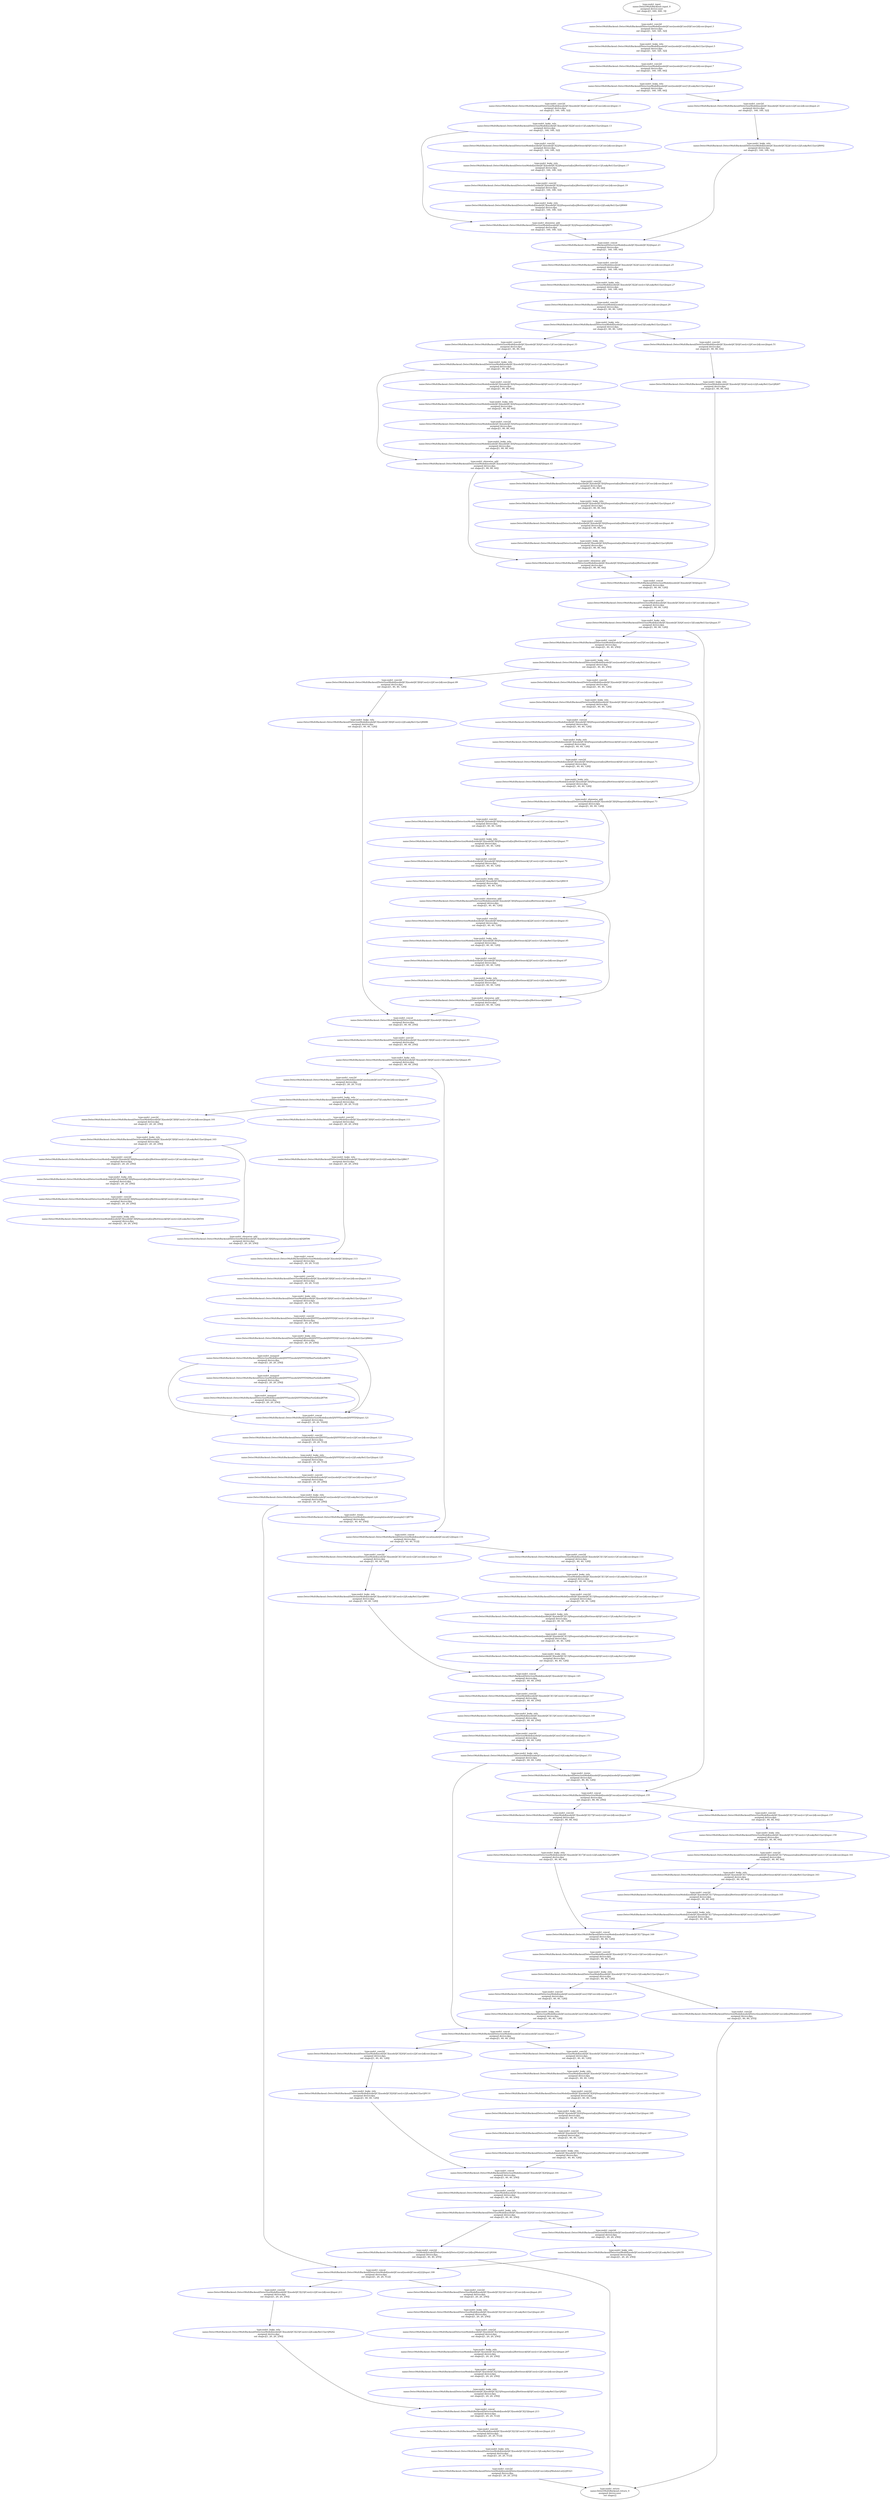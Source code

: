 digraph DetectMultiBackend {
	input_0 [label="type:nndct_input
name:DetectMultiBackend::input_0
assigned device:user
out shape:[[1, 640, 640, 3]]" color=black]
	"DetectMultiBackend/DetectionModel[model]/Conv[model]/Conv[0]/Conv2d[conv]/input.3" [label="type:nndct_conv2d
name:DetectMultiBackend::DetectMultiBackend/DetectionModel[model]/Conv[model]/Conv[0]/Conv2d[conv]/input.3
assigned device:dpu
out shape:[[1, 320, 320, 32]]" color=blue]
	"DetectMultiBackend/DetectionModel[model]/Conv[model]/Conv[0]/LeakyReLU[act]/input.5" [label="type:nndct_leaky_relu
name:DetectMultiBackend::DetectMultiBackend/DetectionModel[model]/Conv[model]/Conv[0]/LeakyReLU[act]/input.5
assigned device:dpu
out shape:[[1, 320, 320, 32]]" color=blue]
	"DetectMultiBackend/DetectionModel[model]/Conv[model]/Conv[1]/Conv2d[conv]/input.7" [label="type:nndct_conv2d
name:DetectMultiBackend::DetectMultiBackend/DetectionModel[model]/Conv[model]/Conv[1]/Conv2d[conv]/input.7
assigned device:dpu
out shape:[[1, 160, 160, 64]]" color=blue]
	"DetectMultiBackend/DetectionModel[model]/Conv[model]/Conv[1]/LeakyReLU[act]/input.9" [label="type:nndct_leaky_relu
name:DetectMultiBackend::DetectMultiBackend/DetectionModel[model]/Conv[model]/Conv[1]/LeakyReLU[act]/input.9
assigned device:dpu
out shape:[[1, 160, 160, 64]]" color=blue]
	"DetectMultiBackend/DetectionModel[model]/C3[model]/C3[2]/Conv[cv1]/Conv2d[conv]/input.11" [label="type:nndct_conv2d
name:DetectMultiBackend::DetectMultiBackend/DetectionModel[model]/C3[model]/C3[2]/Conv[cv1]/Conv2d[conv]/input.11
assigned device:dpu
out shape:[[1, 160, 160, 32]]" color=blue]
	"DetectMultiBackend/DetectionModel[model]/C3[model]/C3[2]/Conv[cv1]/LeakyReLU[act]/input.13" [label="type:nndct_leaky_relu
name:DetectMultiBackend::DetectMultiBackend/DetectionModel[model]/C3[model]/C3[2]/Conv[cv1]/LeakyReLU[act]/input.13
assigned device:dpu
out shape:[[1, 160, 160, 32]]" color=blue]
	"DetectMultiBackend/DetectionModel[model]/C3[model]/C3[2]/Sequential[m]/Bottleneck[0]/Conv[cv1]/Conv2d[conv]/input.15" [label="type:nndct_conv2d
name:DetectMultiBackend::DetectMultiBackend/DetectionModel[model]/C3[model]/C3[2]/Sequential[m]/Bottleneck[0]/Conv[cv1]/Conv2d[conv]/input.15
assigned device:dpu
out shape:[[1, 160, 160, 32]]" color=blue]
	"DetectMultiBackend/DetectionModel[model]/C3[model]/C3[2]/Sequential[m]/Bottleneck[0]/Conv[cv1]/LeakyReLU[act]/input.17" [label="type:nndct_leaky_relu
name:DetectMultiBackend::DetectMultiBackend/DetectionModel[model]/C3[model]/C3[2]/Sequential[m]/Bottleneck[0]/Conv[cv1]/LeakyReLU[act]/input.17
assigned device:dpu
out shape:[[1, 160, 160, 32]]" color=blue]
	"DetectMultiBackend/DetectionModel[model]/C3[model]/C3[2]/Sequential[m]/Bottleneck[0]/Conv[cv2]/Conv2d[conv]/input.19" [label="type:nndct_conv2d
name:DetectMultiBackend::DetectMultiBackend/DetectionModel[model]/C3[model]/C3[2]/Sequential[m]/Bottleneck[0]/Conv[cv2]/Conv2d[conv]/input.19
assigned device:dpu
out shape:[[1, 160, 160, 32]]" color=blue]
	"DetectMultiBackend/DetectionModel[model]/C3[model]/C3[2]/Sequential[m]/Bottleneck[0]/Conv[cv2]/LeakyReLU[act]/8069" [label="type:nndct_leaky_relu
name:DetectMultiBackend::DetectMultiBackend/DetectionModel[model]/C3[model]/C3[2]/Sequential[m]/Bottleneck[0]/Conv[cv2]/LeakyReLU[act]/8069
assigned device:dpu
out shape:[[1, 160, 160, 32]]" color=blue]
	"DetectMultiBackend/DetectionModel[model]/C3[model]/C3[2]/Sequential[m]/Bottleneck[0]/8071" [label="type:nndct_elemwise_add
name:DetectMultiBackend::DetectMultiBackend/DetectionModel[model]/C3[model]/C3[2]/Sequential[m]/Bottleneck[0]/8071
assigned device:dpu
out shape:[[1, 160, 160, 32]]" color=blue]
	"DetectMultiBackend/DetectionModel[model]/C3[model]/C3[2]/Conv[cv2]/Conv2d[conv]/input.21" [label="type:nndct_conv2d
name:DetectMultiBackend::DetectMultiBackend/DetectionModel[model]/C3[model]/C3[2]/Conv[cv2]/Conv2d[conv]/input.21
assigned device:dpu
out shape:[[1, 160, 160, 32]]" color=blue]
	"DetectMultiBackend/DetectionModel[model]/C3[model]/C3[2]/Conv[cv2]/LeakyReLU[act]/8092" [label="type:nndct_leaky_relu
name:DetectMultiBackend::DetectMultiBackend/DetectionModel[model]/C3[model]/C3[2]/Conv[cv2]/LeakyReLU[act]/8092
assigned device:dpu
out shape:[[1, 160, 160, 32]]" color=blue]
	"DetectMultiBackend/DetectionModel[model]/C3[model]/C3[2]/input.23" [label="type:nndct_concat
name:DetectMultiBackend::DetectMultiBackend/DetectionModel[model]/C3[model]/C3[2]/input.23
assigned device:dpu
out shape:[[1, 160, 160, 64]]" color=blue]
	"DetectMultiBackend/DetectionModel[model]/C3[model]/C3[2]/Conv[cv3]/Conv2d[conv]/input.25" [label="type:nndct_conv2d
name:DetectMultiBackend::DetectMultiBackend/DetectionModel[model]/C3[model]/C3[2]/Conv[cv3]/Conv2d[conv]/input.25
assigned device:dpu
out shape:[[1, 160, 160, 64]]" color=blue]
	"DetectMultiBackend/DetectionModel[model]/C3[model]/C3[2]/Conv[cv3]/LeakyReLU[act]/input.27" [label="type:nndct_leaky_relu
name:DetectMultiBackend::DetectMultiBackend/DetectionModel[model]/C3[model]/C3[2]/Conv[cv3]/LeakyReLU[act]/input.27
assigned device:dpu
out shape:[[1, 160, 160, 64]]" color=blue]
	"DetectMultiBackend/DetectionModel[model]/Conv[model]/Conv[3]/Conv2d[conv]/input.29" [label="type:nndct_conv2d
name:DetectMultiBackend::DetectMultiBackend/DetectionModel[model]/Conv[model]/Conv[3]/Conv2d[conv]/input.29
assigned device:dpu
out shape:[[1, 80, 80, 128]]" color=blue]
	"DetectMultiBackend/DetectionModel[model]/Conv[model]/Conv[3]/LeakyReLU[act]/input.31" [label="type:nndct_leaky_relu
name:DetectMultiBackend::DetectMultiBackend/DetectionModel[model]/Conv[model]/Conv[3]/LeakyReLU[act]/input.31
assigned device:dpu
out shape:[[1, 80, 80, 128]]" color=blue]
	"DetectMultiBackend/DetectionModel[model]/C3[model]/C3[4]/Conv[cv1]/Conv2d[conv]/input.33" [label="type:nndct_conv2d
name:DetectMultiBackend::DetectMultiBackend/DetectionModel[model]/C3[model]/C3[4]/Conv[cv1]/Conv2d[conv]/input.33
assigned device:dpu
out shape:[[1, 80, 80, 64]]" color=blue]
	"DetectMultiBackend/DetectionModel[model]/C3[model]/C3[4]/Conv[cv1]/LeakyReLU[act]/input.35" [label="type:nndct_leaky_relu
name:DetectMultiBackend::DetectMultiBackend/DetectionModel[model]/C3[model]/C3[4]/Conv[cv1]/LeakyReLU[act]/input.35
assigned device:dpu
out shape:[[1, 80, 80, 64]]" color=blue]
	"DetectMultiBackend/DetectionModel[model]/C3[model]/C3[4]/Sequential[m]/Bottleneck[0]/Conv[cv1]/Conv2d[conv]/input.37" [label="type:nndct_conv2d
name:DetectMultiBackend::DetectMultiBackend/DetectionModel[model]/C3[model]/C3[4]/Sequential[m]/Bottleneck[0]/Conv[cv1]/Conv2d[conv]/input.37
assigned device:dpu
out shape:[[1, 80, 80, 64]]" color=blue]
	"DetectMultiBackend/DetectionModel[model]/C3[model]/C3[4]/Sequential[m]/Bottleneck[0]/Conv[cv1]/LeakyReLU[act]/input.39" [label="type:nndct_leaky_relu
name:DetectMultiBackend::DetectMultiBackend/DetectionModel[model]/C3[model]/C3[4]/Sequential[m]/Bottleneck[0]/Conv[cv1]/LeakyReLU[act]/input.39
assigned device:dpu
out shape:[[1, 80, 80, 64]]" color=blue]
	"DetectMultiBackend/DetectionModel[model]/C3[model]/C3[4]/Sequential[m]/Bottleneck[0]/Conv[cv2]/Conv2d[conv]/input.41" [label="type:nndct_conv2d
name:DetectMultiBackend::DetectMultiBackend/DetectionModel[model]/C3[model]/C3[4]/Sequential[m]/Bottleneck[0]/Conv[cv2]/Conv2d[conv]/input.41
assigned device:dpu
out shape:[[1, 80, 80, 64]]" color=blue]
	"DetectMultiBackend/DetectionModel[model]/C3[model]/C3[4]/Sequential[m]/Bottleneck[0]/Conv[cv2]/LeakyReLU[act]/8200" [label="type:nndct_leaky_relu
name:DetectMultiBackend::DetectMultiBackend/DetectionModel[model]/C3[model]/C3[4]/Sequential[m]/Bottleneck[0]/Conv[cv2]/LeakyReLU[act]/8200
assigned device:dpu
out shape:[[1, 80, 80, 64]]" color=blue]
	"DetectMultiBackend/DetectionModel[model]/C3[model]/C3[4]/Sequential[m]/Bottleneck[0]/input.43" [label="type:nndct_elemwise_add
name:DetectMultiBackend::DetectMultiBackend/DetectionModel[model]/C3[model]/C3[4]/Sequential[m]/Bottleneck[0]/input.43
assigned device:dpu
out shape:[[1, 80, 80, 64]]" color=blue]
	"DetectMultiBackend/DetectionModel[model]/C3[model]/C3[4]/Sequential[m]/Bottleneck[1]/Conv[cv1]/Conv2d[conv]/input.45" [label="type:nndct_conv2d
name:DetectMultiBackend::DetectMultiBackend/DetectionModel[model]/C3[model]/C3[4]/Sequential[m]/Bottleneck[1]/Conv[cv1]/Conv2d[conv]/input.45
assigned device:dpu
out shape:[[1, 80, 80, 64]]" color=blue]
	"DetectMultiBackend/DetectionModel[model]/C3[model]/C3[4]/Sequential[m]/Bottleneck[1]/Conv[cv1]/LeakyReLU[act]/input.47" [label="type:nndct_leaky_relu
name:DetectMultiBackend::DetectMultiBackend/DetectionModel[model]/C3[model]/C3[4]/Sequential[m]/Bottleneck[1]/Conv[cv1]/LeakyReLU[act]/input.47
assigned device:dpu
out shape:[[1, 80, 80, 64]]" color=blue]
	"DetectMultiBackend/DetectionModel[model]/C3[model]/C3[4]/Sequential[m]/Bottleneck[1]/Conv[cv2]/Conv2d[conv]/input.49" [label="type:nndct_conv2d
name:DetectMultiBackend::DetectMultiBackend/DetectionModel[model]/C3[model]/C3[4]/Sequential[m]/Bottleneck[1]/Conv[cv2]/Conv2d[conv]/input.49
assigned device:dpu
out shape:[[1, 80, 80, 64]]" color=blue]
	"DetectMultiBackend/DetectionModel[model]/C3[model]/C3[4]/Sequential[m]/Bottleneck[1]/Conv[cv2]/LeakyReLU[act]/8244" [label="type:nndct_leaky_relu
name:DetectMultiBackend::DetectMultiBackend/DetectionModel[model]/C3[model]/C3[4]/Sequential[m]/Bottleneck[1]/Conv[cv2]/LeakyReLU[act]/8244
assigned device:dpu
out shape:[[1, 80, 80, 64]]" color=blue]
	"DetectMultiBackend/DetectionModel[model]/C3[model]/C3[4]/Sequential[m]/Bottleneck[1]/8246" [label="type:nndct_elemwise_add
name:DetectMultiBackend::DetectMultiBackend/DetectionModel[model]/C3[model]/C3[4]/Sequential[m]/Bottleneck[1]/8246
assigned device:dpu
out shape:[[1, 80, 80, 64]]" color=blue]
	"DetectMultiBackend/DetectionModel[model]/C3[model]/C3[4]/Conv[cv2]/Conv2d[conv]/input.51" [label="type:nndct_conv2d
name:DetectMultiBackend::DetectMultiBackend/DetectionModel[model]/C3[model]/C3[4]/Conv[cv2]/Conv2d[conv]/input.51
assigned device:dpu
out shape:[[1, 80, 80, 64]]" color=blue]
	"DetectMultiBackend/DetectionModel[model]/C3[model]/C3[4]/Conv[cv2]/LeakyReLU[act]/8267" [label="type:nndct_leaky_relu
name:DetectMultiBackend::DetectMultiBackend/DetectionModel[model]/C3[model]/C3[4]/Conv[cv2]/LeakyReLU[act]/8267
assigned device:dpu
out shape:[[1, 80, 80, 64]]" color=blue]
	"DetectMultiBackend/DetectionModel[model]/C3[model]/C3[4]/input.53" [label="type:nndct_concat
name:DetectMultiBackend::DetectMultiBackend/DetectionModel[model]/C3[model]/C3[4]/input.53
assigned device:dpu
out shape:[[1, 80, 80, 128]]" color=blue]
	"DetectMultiBackend/DetectionModel[model]/C3[model]/C3[4]/Conv[cv3]/Conv2d[conv]/input.55" [label="type:nndct_conv2d
name:DetectMultiBackend::DetectMultiBackend/DetectionModel[model]/C3[model]/C3[4]/Conv[cv3]/Conv2d[conv]/input.55
assigned device:dpu
out shape:[[1, 80, 80, 128]]" color=blue]
	"DetectMultiBackend/DetectionModel[model]/C3[model]/C3[4]/Conv[cv3]/LeakyReLU[act]/input.57" [label="type:nndct_leaky_relu
name:DetectMultiBackend::DetectMultiBackend/DetectionModel[model]/C3[model]/C3[4]/Conv[cv3]/LeakyReLU[act]/input.57
assigned device:dpu
out shape:[[1, 80, 80, 128]]" color=blue]
	"DetectMultiBackend/DetectionModel[model]/Conv[model]/Conv[5]/Conv2d[conv]/input.59" [label="type:nndct_conv2d
name:DetectMultiBackend::DetectMultiBackend/DetectionModel[model]/Conv[model]/Conv[5]/Conv2d[conv]/input.59
assigned device:dpu
out shape:[[1, 40, 40, 256]]" color=blue]
	"DetectMultiBackend/DetectionModel[model]/Conv[model]/Conv[5]/LeakyReLU[act]/input.61" [label="type:nndct_leaky_relu
name:DetectMultiBackend::DetectMultiBackend/DetectionModel[model]/Conv[model]/Conv[5]/LeakyReLU[act]/input.61
assigned device:dpu
out shape:[[1, 40, 40, 256]]" color=blue]
	"DetectMultiBackend/DetectionModel[model]/C3[model]/C3[6]/Conv[cv1]/Conv2d[conv]/input.63" [label="type:nndct_conv2d
name:DetectMultiBackend::DetectMultiBackend/DetectionModel[model]/C3[model]/C3[6]/Conv[cv1]/Conv2d[conv]/input.63
assigned device:dpu
out shape:[[1, 40, 40, 128]]" color=blue]
	"DetectMultiBackend/DetectionModel[model]/C3[model]/C3[6]/Conv[cv1]/LeakyReLU[act]/input.65" [label="type:nndct_leaky_relu
name:DetectMultiBackend::DetectMultiBackend/DetectionModel[model]/C3[model]/C3[6]/Conv[cv1]/LeakyReLU[act]/input.65
assigned device:dpu
out shape:[[1, 40, 40, 128]]" color=blue]
	"DetectMultiBackend/DetectionModel[model]/C3[model]/C3[6]/Sequential[m]/Bottleneck[0]/Conv[cv1]/Conv2d[conv]/input.67" [label="type:nndct_conv2d
name:DetectMultiBackend::DetectMultiBackend/DetectionModel[model]/C3[model]/C3[6]/Sequential[m]/Bottleneck[0]/Conv[cv1]/Conv2d[conv]/input.67
assigned device:dpu
out shape:[[1, 40, 40, 128]]" color=blue]
	"DetectMultiBackend/DetectionModel[model]/C3[model]/C3[6]/Sequential[m]/Bottleneck[0]/Conv[cv1]/LeakyReLU[act]/input.69" [label="type:nndct_leaky_relu
name:DetectMultiBackend::DetectMultiBackend/DetectionModel[model]/C3[model]/C3[6]/Sequential[m]/Bottleneck[0]/Conv[cv1]/LeakyReLU[act]/input.69
assigned device:dpu
out shape:[[1, 40, 40, 128]]" color=blue]
	"DetectMultiBackend/DetectionModel[model]/C3[model]/C3[6]/Sequential[m]/Bottleneck[0]/Conv[cv2]/Conv2d[conv]/input.71" [label="type:nndct_conv2d
name:DetectMultiBackend::DetectMultiBackend/DetectionModel[model]/C3[model]/C3[6]/Sequential[m]/Bottleneck[0]/Conv[cv2]/Conv2d[conv]/input.71
assigned device:dpu
out shape:[[1, 40, 40, 128]]" color=blue]
	"DetectMultiBackend/DetectionModel[model]/C3[model]/C3[6]/Sequential[m]/Bottleneck[0]/Conv[cv2]/LeakyReLU[act]/8375" [label="type:nndct_leaky_relu
name:DetectMultiBackend::DetectMultiBackend/DetectionModel[model]/C3[model]/C3[6]/Sequential[m]/Bottleneck[0]/Conv[cv2]/LeakyReLU[act]/8375
assigned device:dpu
out shape:[[1, 40, 40, 128]]" color=blue]
	"DetectMultiBackend/DetectionModel[model]/C3[model]/C3[6]/Sequential[m]/Bottleneck[0]/input.73" [label="type:nndct_elemwise_add
name:DetectMultiBackend::DetectMultiBackend/DetectionModel[model]/C3[model]/C3[6]/Sequential[m]/Bottleneck[0]/input.73
assigned device:dpu
out shape:[[1, 40, 40, 128]]" color=blue]
	"DetectMultiBackend/DetectionModel[model]/C3[model]/C3[6]/Sequential[m]/Bottleneck[1]/Conv[cv1]/Conv2d[conv]/input.75" [label="type:nndct_conv2d
name:DetectMultiBackend::DetectMultiBackend/DetectionModel[model]/C3[model]/C3[6]/Sequential[m]/Bottleneck[1]/Conv[cv1]/Conv2d[conv]/input.75
assigned device:dpu
out shape:[[1, 40, 40, 128]]" color=blue]
	"DetectMultiBackend/DetectionModel[model]/C3[model]/C3[6]/Sequential[m]/Bottleneck[1]/Conv[cv1]/LeakyReLU[act]/input.77" [label="type:nndct_leaky_relu
name:DetectMultiBackend::DetectMultiBackend/DetectionModel[model]/C3[model]/C3[6]/Sequential[m]/Bottleneck[1]/Conv[cv1]/LeakyReLU[act]/input.77
assigned device:dpu
out shape:[[1, 40, 40, 128]]" color=blue]
	"DetectMultiBackend/DetectionModel[model]/C3[model]/C3[6]/Sequential[m]/Bottleneck[1]/Conv[cv2]/Conv2d[conv]/input.79" [label="type:nndct_conv2d
name:DetectMultiBackend::DetectMultiBackend/DetectionModel[model]/C3[model]/C3[6]/Sequential[m]/Bottleneck[1]/Conv[cv2]/Conv2d[conv]/input.79
assigned device:dpu
out shape:[[1, 40, 40, 128]]" color=blue]
	"DetectMultiBackend/DetectionModel[model]/C3[model]/C3[6]/Sequential[m]/Bottleneck[1]/Conv[cv2]/LeakyReLU[act]/8419" [label="type:nndct_leaky_relu
name:DetectMultiBackend::DetectMultiBackend/DetectionModel[model]/C3[model]/C3[6]/Sequential[m]/Bottleneck[1]/Conv[cv2]/LeakyReLU[act]/8419
assigned device:dpu
out shape:[[1, 40, 40, 128]]" color=blue]
	"DetectMultiBackend/DetectionModel[model]/C3[model]/C3[6]/Sequential[m]/Bottleneck[1]/input.81" [label="type:nndct_elemwise_add
name:DetectMultiBackend::DetectMultiBackend/DetectionModel[model]/C3[model]/C3[6]/Sequential[m]/Bottleneck[1]/input.81
assigned device:dpu
out shape:[[1, 40, 40, 128]]" color=blue]
	"DetectMultiBackend/DetectionModel[model]/C3[model]/C3[6]/Sequential[m]/Bottleneck[2]/Conv[cv1]/Conv2d[conv]/input.83" [label="type:nndct_conv2d
name:DetectMultiBackend::DetectMultiBackend/DetectionModel[model]/C3[model]/C3[6]/Sequential[m]/Bottleneck[2]/Conv[cv1]/Conv2d[conv]/input.83
assigned device:dpu
out shape:[[1, 40, 40, 128]]" color=blue]
	"DetectMultiBackend/DetectionModel[model]/C3[model]/C3[6]/Sequential[m]/Bottleneck[2]/Conv[cv1]/LeakyReLU[act]/input.85" [label="type:nndct_leaky_relu
name:DetectMultiBackend::DetectMultiBackend/DetectionModel[model]/C3[model]/C3[6]/Sequential[m]/Bottleneck[2]/Conv[cv1]/LeakyReLU[act]/input.85
assigned device:dpu
out shape:[[1, 40, 40, 128]]" color=blue]
	"DetectMultiBackend/DetectionModel[model]/C3[model]/C3[6]/Sequential[m]/Bottleneck[2]/Conv[cv2]/Conv2d[conv]/input.87" [label="type:nndct_conv2d
name:DetectMultiBackend::DetectMultiBackend/DetectionModel[model]/C3[model]/C3[6]/Sequential[m]/Bottleneck[2]/Conv[cv2]/Conv2d[conv]/input.87
assigned device:dpu
out shape:[[1, 40, 40, 128]]" color=blue]
	"DetectMultiBackend/DetectionModel[model]/C3[model]/C3[6]/Sequential[m]/Bottleneck[2]/Conv[cv2]/LeakyReLU[act]/8463" [label="type:nndct_leaky_relu
name:DetectMultiBackend::DetectMultiBackend/DetectionModel[model]/C3[model]/C3[6]/Sequential[m]/Bottleneck[2]/Conv[cv2]/LeakyReLU[act]/8463
assigned device:dpu
out shape:[[1, 40, 40, 128]]" color=blue]
	"DetectMultiBackend/DetectionModel[model]/C3[model]/C3[6]/Sequential[m]/Bottleneck[2]/8465" [label="type:nndct_elemwise_add
name:DetectMultiBackend::DetectMultiBackend/DetectionModel[model]/C3[model]/C3[6]/Sequential[m]/Bottleneck[2]/8465
assigned device:dpu
out shape:[[1, 40, 40, 128]]" color=blue]
	"DetectMultiBackend/DetectionModel[model]/C3[model]/C3[6]/Conv[cv2]/Conv2d[conv]/input.89" [label="type:nndct_conv2d
name:DetectMultiBackend::DetectMultiBackend/DetectionModel[model]/C3[model]/C3[6]/Conv[cv2]/Conv2d[conv]/input.89
assigned device:dpu
out shape:[[1, 40, 40, 128]]" color=blue]
	"DetectMultiBackend/DetectionModel[model]/C3[model]/C3[6]/Conv[cv2]/LeakyReLU[act]/8486" [label="type:nndct_leaky_relu
name:DetectMultiBackend::DetectMultiBackend/DetectionModel[model]/C3[model]/C3[6]/Conv[cv2]/LeakyReLU[act]/8486
assigned device:dpu
out shape:[[1, 40, 40, 128]]" color=blue]
	"DetectMultiBackend/DetectionModel[model]/C3[model]/C3[6]/input.91" [label="type:nndct_concat
name:DetectMultiBackend::DetectMultiBackend/DetectionModel[model]/C3[model]/C3[6]/input.91
assigned device:dpu
out shape:[[1, 40, 40, 256]]" color=blue]
	"DetectMultiBackend/DetectionModel[model]/C3[model]/C3[6]/Conv[cv3]/Conv2d[conv]/input.93" [label="type:nndct_conv2d
name:DetectMultiBackend::DetectMultiBackend/DetectionModel[model]/C3[model]/C3[6]/Conv[cv3]/Conv2d[conv]/input.93
assigned device:dpu
out shape:[[1, 40, 40, 256]]" color=blue]
	"DetectMultiBackend/DetectionModel[model]/C3[model]/C3[6]/Conv[cv3]/LeakyReLU[act]/input.95" [label="type:nndct_leaky_relu
name:DetectMultiBackend::DetectMultiBackend/DetectionModel[model]/C3[model]/C3[6]/Conv[cv3]/LeakyReLU[act]/input.95
assigned device:dpu
out shape:[[1, 40, 40, 256]]" color=blue]
	"DetectMultiBackend/DetectionModel[model]/Conv[model]/Conv[7]/Conv2d[conv]/input.97" [label="type:nndct_conv2d
name:DetectMultiBackend::DetectMultiBackend/DetectionModel[model]/Conv[model]/Conv[7]/Conv2d[conv]/input.97
assigned device:dpu
out shape:[[1, 20, 20, 512]]" color=blue]
	"DetectMultiBackend/DetectionModel[model]/Conv[model]/Conv[7]/LeakyReLU[act]/input.99" [label="type:nndct_leaky_relu
name:DetectMultiBackend::DetectMultiBackend/DetectionModel[model]/Conv[model]/Conv[7]/LeakyReLU[act]/input.99
assigned device:dpu
out shape:[[1, 20, 20, 512]]" color=blue]
	"DetectMultiBackend/DetectionModel[model]/C3[model]/C3[8]/Conv[cv1]/Conv2d[conv]/input.101" [label="type:nndct_conv2d
name:DetectMultiBackend::DetectMultiBackend/DetectionModel[model]/C3[model]/C3[8]/Conv[cv1]/Conv2d[conv]/input.101
assigned device:dpu
out shape:[[1, 20, 20, 256]]" color=blue]
	"DetectMultiBackend/DetectionModel[model]/C3[model]/C3[8]/Conv[cv1]/LeakyReLU[act]/input.103" [label="type:nndct_leaky_relu
name:DetectMultiBackend::DetectMultiBackend/DetectionModel[model]/C3[model]/C3[8]/Conv[cv1]/LeakyReLU[act]/input.103
assigned device:dpu
out shape:[[1, 20, 20, 256]]" color=blue]
	"DetectMultiBackend/DetectionModel[model]/C3[model]/C3[8]/Sequential[m]/Bottleneck[0]/Conv[cv1]/Conv2d[conv]/input.105" [label="type:nndct_conv2d
name:DetectMultiBackend::DetectMultiBackend/DetectionModel[model]/C3[model]/C3[8]/Sequential[m]/Bottleneck[0]/Conv[cv1]/Conv2d[conv]/input.105
assigned device:dpu
out shape:[[1, 20, 20, 256]]" color=blue]
	"DetectMultiBackend/DetectionModel[model]/C3[model]/C3[8]/Sequential[m]/Bottleneck[0]/Conv[cv1]/LeakyReLU[act]/input.107" [label="type:nndct_leaky_relu
name:DetectMultiBackend::DetectMultiBackend/DetectionModel[model]/C3[model]/C3[8]/Sequential[m]/Bottleneck[0]/Conv[cv1]/LeakyReLU[act]/input.107
assigned device:dpu
out shape:[[1, 20, 20, 256]]" color=blue]
	"DetectMultiBackend/DetectionModel[model]/C3[model]/C3[8]/Sequential[m]/Bottleneck[0]/Conv[cv2]/Conv2d[conv]/input.109" [label="type:nndct_conv2d
name:DetectMultiBackend::DetectMultiBackend/DetectionModel[model]/C3[model]/C3[8]/Sequential[m]/Bottleneck[0]/Conv[cv2]/Conv2d[conv]/input.109
assigned device:dpu
out shape:[[1, 20, 20, 256]]" color=blue]
	"DetectMultiBackend/DetectionModel[model]/C3[model]/C3[8]/Sequential[m]/Bottleneck[0]/Conv[cv2]/LeakyReLU[act]/8594" [label="type:nndct_leaky_relu
name:DetectMultiBackend::DetectMultiBackend/DetectionModel[model]/C3[model]/C3[8]/Sequential[m]/Bottleneck[0]/Conv[cv2]/LeakyReLU[act]/8594
assigned device:dpu
out shape:[[1, 20, 20, 256]]" color=blue]
	"DetectMultiBackend/DetectionModel[model]/C3[model]/C3[8]/Sequential[m]/Bottleneck[0]/8596" [label="type:nndct_elemwise_add
name:DetectMultiBackend::DetectMultiBackend/DetectionModel[model]/C3[model]/C3[8]/Sequential[m]/Bottleneck[0]/8596
assigned device:dpu
out shape:[[1, 20, 20, 256]]" color=blue]
	"DetectMultiBackend/DetectionModel[model]/C3[model]/C3[8]/Conv[cv2]/Conv2d[conv]/input.111" [label="type:nndct_conv2d
name:DetectMultiBackend::DetectMultiBackend/DetectionModel[model]/C3[model]/C3[8]/Conv[cv2]/Conv2d[conv]/input.111
assigned device:dpu
out shape:[[1, 20, 20, 256]]" color=blue]
	"DetectMultiBackend/DetectionModel[model]/C3[model]/C3[8]/Conv[cv2]/LeakyReLU[act]/8617" [label="type:nndct_leaky_relu
name:DetectMultiBackend::DetectMultiBackend/DetectionModel[model]/C3[model]/C3[8]/Conv[cv2]/LeakyReLU[act]/8617
assigned device:dpu
out shape:[[1, 20, 20, 256]]" color=blue]
	"DetectMultiBackend/DetectionModel[model]/C3[model]/C3[8]/input.113" [label="type:nndct_concat
name:DetectMultiBackend::DetectMultiBackend/DetectionModel[model]/C3[model]/C3[8]/input.113
assigned device:dpu
out shape:[[1, 20, 20, 512]]" color=blue]
	"DetectMultiBackend/DetectionModel[model]/C3[model]/C3[8]/Conv[cv3]/Conv2d[conv]/input.115" [label="type:nndct_conv2d
name:DetectMultiBackend::DetectMultiBackend/DetectionModel[model]/C3[model]/C3[8]/Conv[cv3]/Conv2d[conv]/input.115
assigned device:dpu
out shape:[[1, 20, 20, 512]]" color=blue]
	"DetectMultiBackend/DetectionModel[model]/C3[model]/C3[8]/Conv[cv3]/LeakyReLU[act]/input.117" [label="type:nndct_leaky_relu
name:DetectMultiBackend::DetectMultiBackend/DetectionModel[model]/C3[model]/C3[8]/Conv[cv3]/LeakyReLU[act]/input.117
assigned device:dpu
out shape:[[1, 20, 20, 512]]" color=blue]
	"DetectMultiBackend/DetectionModel[model]/SPPF[model]/SPPF[9]/Conv[cv1]/Conv2d[conv]/input.119" [label="type:nndct_conv2d
name:DetectMultiBackend::DetectMultiBackend/DetectionModel[model]/SPPF[model]/SPPF[9]/Conv[cv1]/Conv2d[conv]/input.119
assigned device:dpu
out shape:[[1, 20, 20, 256]]" color=blue]
	"DetectMultiBackend/DetectionModel[model]/SPPF[model]/SPPF[9]/Conv[cv1]/LeakyReLU[act]/8662" [label="type:nndct_leaky_relu
name:DetectMultiBackend::DetectMultiBackend/DetectionModel[model]/SPPF[model]/SPPF[9]/Conv[cv1]/LeakyReLU[act]/8662
assigned device:dpu
out shape:[[1, 20, 20, 256]]" color=blue]
	"DetectMultiBackend/DetectionModel[model]/SPPF[model]/SPPF[9]/MaxPool2d[m]/8676" [label="type:nndct_maxpool
name:DetectMultiBackend::DetectMultiBackend/DetectionModel[model]/SPPF[model]/SPPF[9]/MaxPool2d[m]/8676
assigned device:dpu
out shape:[[1, 20, 20, 256]]" color=blue]
	"DetectMultiBackend/DetectionModel[model]/SPPF[model]/SPPF[9]/MaxPool2d[m]/8690" [label="type:nndct_maxpool
name:DetectMultiBackend::DetectMultiBackend/DetectionModel[model]/SPPF[model]/SPPF[9]/MaxPool2d[m]/8690
assigned device:dpu
out shape:[[1, 20, 20, 256]]" color=blue]
	"DetectMultiBackend/DetectionModel[model]/SPPF[model]/SPPF[9]/MaxPool2d[m]/8704" [label="type:nndct_maxpool
name:DetectMultiBackend::DetectMultiBackend/DetectionModel[model]/SPPF[model]/SPPF[9]/MaxPool2d[m]/8704
assigned device:dpu
out shape:[[1, 20, 20, 256]]" color=blue]
	"DetectMultiBackend/DetectionModel[model]/SPPF[model]/SPPF[9]/input.121" [label="type:nndct_concat
name:DetectMultiBackend::DetectMultiBackend/DetectionModel[model]/SPPF[model]/SPPF[9]/input.121
assigned device:dpu
out shape:[[1, 20, 20, 1024]]" color=blue]
	"DetectMultiBackend/DetectionModel[model]/SPPF[model]/SPPF[9]/Conv[cv2]/Conv2d[conv]/input.123" [label="type:nndct_conv2d
name:DetectMultiBackend::DetectMultiBackend/DetectionModel[model]/SPPF[model]/SPPF[9]/Conv[cv2]/Conv2d[conv]/input.123
assigned device:dpu
out shape:[[1, 20, 20, 512]]" color=blue]
	"DetectMultiBackend/DetectionModel[model]/SPPF[model]/SPPF[9]/Conv[cv2]/LeakyReLU[act]/input.125" [label="type:nndct_leaky_relu
name:DetectMultiBackend::DetectMultiBackend/DetectionModel[model]/SPPF[model]/SPPF[9]/Conv[cv2]/LeakyReLU[act]/input.125
assigned device:dpu
out shape:[[1, 20, 20, 512]]" color=blue]
	"DetectMultiBackend/DetectionModel[model]/Conv[model]/Conv[10]/Conv2d[conv]/input.127" [label="type:nndct_conv2d
name:DetectMultiBackend::DetectMultiBackend/DetectionModel[model]/Conv[model]/Conv[10]/Conv2d[conv]/input.127
assigned device:dpu
out shape:[[1, 20, 20, 256]]" color=blue]
	"DetectMultiBackend/DetectionModel[model]/Conv[model]/Conv[10]/LeakyReLU[act]/input.129" [label="type:nndct_leaky_relu
name:DetectMultiBackend::DetectMultiBackend/DetectionModel[model]/Conv[model]/Conv[10]/LeakyReLU[act]/input.129
assigned device:dpu
out shape:[[1, 20, 20, 256]]" color=blue]
	"DetectMultiBackend/DetectionModel[model]/Upsample[model]/Upsample[11]/8754" [label="type:nndct_resize
name:DetectMultiBackend::DetectMultiBackend/DetectionModel[model]/Upsample[model]/Upsample[11]/8754
assigned device:dpu
out shape:[[1, 40, 40, 256]]" color=blue]
	"DetectMultiBackend/DetectionModel[model]/Concat[model]/Concat[12]/input.131" [label="type:nndct_concat
name:DetectMultiBackend::DetectMultiBackend/DetectionModel[model]/Concat[model]/Concat[12]/input.131
assigned device:dpu
out shape:[[1, 40, 40, 512]]" color=blue]
	"DetectMultiBackend/DetectionModel[model]/C3[model]/C3[13]/Conv[cv1]/Conv2d[conv]/input.133" [label="type:nndct_conv2d
name:DetectMultiBackend::DetectMultiBackend/DetectionModel[model]/C3[model]/C3[13]/Conv[cv1]/Conv2d[conv]/input.133
assigned device:dpu
out shape:[[1, 40, 40, 128]]" color=blue]
	"DetectMultiBackend/DetectionModel[model]/C3[model]/C3[13]/Conv[cv1]/LeakyReLU[act]/input.135" [label="type:nndct_leaky_relu
name:DetectMultiBackend::DetectMultiBackend/DetectionModel[model]/C3[model]/C3[13]/Conv[cv1]/LeakyReLU[act]/input.135
assigned device:dpu
out shape:[[1, 40, 40, 128]]" color=blue]
	"DetectMultiBackend/DetectionModel[model]/C3[model]/C3[13]/Sequential[m]/Bottleneck[0]/Conv[cv1]/Conv2d[conv]/input.137" [label="type:nndct_conv2d
name:DetectMultiBackend::DetectMultiBackend/DetectionModel[model]/C3[model]/C3[13]/Sequential[m]/Bottleneck[0]/Conv[cv1]/Conv2d[conv]/input.137
assigned device:dpu
out shape:[[1, 40, 40, 128]]" color=blue]
	"DetectMultiBackend/DetectionModel[model]/C3[model]/C3[13]/Sequential[m]/Bottleneck[0]/Conv[cv1]/LeakyReLU[act]/input.139" [label="type:nndct_leaky_relu
name:DetectMultiBackend::DetectMultiBackend/DetectionModel[model]/C3[model]/C3[13]/Sequential[m]/Bottleneck[0]/Conv[cv1]/LeakyReLU[act]/input.139
assigned device:dpu
out shape:[[1, 40, 40, 128]]" color=blue]
	"DetectMultiBackend/DetectionModel[model]/C3[model]/C3[13]/Sequential[m]/Bottleneck[0]/Conv[cv2]/Conv2d[conv]/input.141" [label="type:nndct_conv2d
name:DetectMultiBackend::DetectMultiBackend/DetectionModel[model]/C3[model]/C3[13]/Sequential[m]/Bottleneck[0]/Conv[cv2]/Conv2d[conv]/input.141
assigned device:dpu
out shape:[[1, 40, 40, 128]]" color=blue]
	"DetectMultiBackend/DetectionModel[model]/C3[model]/C3[13]/Sequential[m]/Bottleneck[0]/Conv[cv2]/LeakyReLU[act]/8820" [label="type:nndct_leaky_relu
name:DetectMultiBackend::DetectMultiBackend/DetectionModel[model]/C3[model]/C3[13]/Sequential[m]/Bottleneck[0]/Conv[cv2]/LeakyReLU[act]/8820
assigned device:dpu
out shape:[[1, 40, 40, 128]]" color=blue]
	"DetectMultiBackend/DetectionModel[model]/C3[model]/C3[13]/Conv[cv2]/Conv2d[conv]/input.143" [label="type:nndct_conv2d
name:DetectMultiBackend::DetectMultiBackend/DetectionModel[model]/C3[model]/C3[13]/Conv[cv2]/Conv2d[conv]/input.143
assigned device:dpu
out shape:[[1, 40, 40, 128]]" color=blue]
	"DetectMultiBackend/DetectionModel[model]/C3[model]/C3[13]/Conv[cv2]/LeakyReLU[act]/8841" [label="type:nndct_leaky_relu
name:DetectMultiBackend::DetectMultiBackend/DetectionModel[model]/C3[model]/C3[13]/Conv[cv2]/LeakyReLU[act]/8841
assigned device:dpu
out shape:[[1, 40, 40, 128]]" color=blue]
	"DetectMultiBackend/DetectionModel[model]/C3[model]/C3[13]/input.145" [label="type:nndct_concat
name:DetectMultiBackend::DetectMultiBackend/DetectionModel[model]/C3[model]/C3[13]/input.145
assigned device:dpu
out shape:[[1, 40, 40, 256]]" color=blue]
	"DetectMultiBackend/DetectionModel[model]/C3[model]/C3[13]/Conv[cv3]/Conv2d[conv]/input.147" [label="type:nndct_conv2d
name:DetectMultiBackend::DetectMultiBackend/DetectionModel[model]/C3[model]/C3[13]/Conv[cv3]/Conv2d[conv]/input.147
assigned device:dpu
out shape:[[1, 40, 40, 256]]" color=blue]
	"DetectMultiBackend/DetectionModel[model]/C3[model]/C3[13]/Conv[cv3]/LeakyReLU[act]/input.149" [label="type:nndct_leaky_relu
name:DetectMultiBackend::DetectMultiBackend/DetectionModel[model]/C3[model]/C3[13]/Conv[cv3]/LeakyReLU[act]/input.149
assigned device:dpu
out shape:[[1, 40, 40, 256]]" color=blue]
	"DetectMultiBackend/DetectionModel[model]/Conv[model]/Conv[14]/Conv2d[conv]/input.151" [label="type:nndct_conv2d
name:DetectMultiBackend::DetectMultiBackend/DetectionModel[model]/Conv[model]/Conv[14]/Conv2d[conv]/input.151
assigned device:dpu
out shape:[[1, 40, 40, 128]]" color=blue]
	"DetectMultiBackend/DetectionModel[model]/Conv[model]/Conv[14]/LeakyReLU[act]/input.153" [label="type:nndct_leaky_relu
name:DetectMultiBackend::DetectMultiBackend/DetectionModel[model]/Conv[model]/Conv[14]/LeakyReLU[act]/input.153
assigned device:dpu
out shape:[[1, 40, 40, 128]]" color=blue]
	"DetectMultiBackend/DetectionModel[model]/Upsample[model]/Upsample[15]/8891" [label="type:nndct_resize
name:DetectMultiBackend::DetectMultiBackend/DetectionModel[model]/Upsample[model]/Upsample[15]/8891
assigned device:dpu
out shape:[[1, 80, 80, 128]]" color=blue]
	"DetectMultiBackend/DetectionModel[model]/Concat[model]/Concat[16]/input.155" [label="type:nndct_concat
name:DetectMultiBackend::DetectMultiBackend/DetectionModel[model]/Concat[model]/Concat[16]/input.155
assigned device:dpu
out shape:[[1, 80, 80, 256]]" color=blue]
	"DetectMultiBackend/DetectionModel[model]/C3[model]/C3[17]/Conv[cv1]/Conv2d[conv]/input.157" [label="type:nndct_conv2d
name:DetectMultiBackend::DetectMultiBackend/DetectionModel[model]/C3[model]/C3[17]/Conv[cv1]/Conv2d[conv]/input.157
assigned device:dpu
out shape:[[1, 80, 80, 64]]" color=blue]
	"DetectMultiBackend/DetectionModel[model]/C3[model]/C3[17]/Conv[cv1]/LeakyReLU[act]/input.159" [label="type:nndct_leaky_relu
name:DetectMultiBackend::DetectMultiBackend/DetectionModel[model]/C3[model]/C3[17]/Conv[cv1]/LeakyReLU[act]/input.159
assigned device:dpu
out shape:[[1, 80, 80, 64]]" color=blue]
	"DetectMultiBackend/DetectionModel[model]/C3[model]/C3[17]/Sequential[m]/Bottleneck[0]/Conv[cv1]/Conv2d[conv]/input.161" [label="type:nndct_conv2d
name:DetectMultiBackend::DetectMultiBackend/DetectionModel[model]/C3[model]/C3[17]/Sequential[m]/Bottleneck[0]/Conv[cv1]/Conv2d[conv]/input.161
assigned device:dpu
out shape:[[1, 80, 80, 64]]" color=blue]
	"DetectMultiBackend/DetectionModel[model]/C3[model]/C3[17]/Sequential[m]/Bottleneck[0]/Conv[cv1]/LeakyReLU[act]/input.163" [label="type:nndct_leaky_relu
name:DetectMultiBackend::DetectMultiBackend/DetectionModel[model]/C3[model]/C3[17]/Sequential[m]/Bottleneck[0]/Conv[cv1]/LeakyReLU[act]/input.163
assigned device:dpu
out shape:[[1, 80, 80, 64]]" color=blue]
	"DetectMultiBackend/DetectionModel[model]/C3[model]/C3[17]/Sequential[m]/Bottleneck[0]/Conv[cv2]/Conv2d[conv]/input.165" [label="type:nndct_conv2d
name:DetectMultiBackend::DetectMultiBackend/DetectionModel[model]/C3[model]/C3[17]/Sequential[m]/Bottleneck[0]/Conv[cv2]/Conv2d[conv]/input.165
assigned device:dpu
out shape:[[1, 80, 80, 64]]" color=blue]
	"DetectMultiBackend/DetectionModel[model]/C3[model]/C3[17]/Sequential[m]/Bottleneck[0]/Conv[cv2]/LeakyReLU[act]/8957" [label="type:nndct_leaky_relu
name:DetectMultiBackend::DetectMultiBackend/DetectionModel[model]/C3[model]/C3[17]/Sequential[m]/Bottleneck[0]/Conv[cv2]/LeakyReLU[act]/8957
assigned device:dpu
out shape:[[1, 80, 80, 64]]" color=blue]
	"DetectMultiBackend/DetectionModel[model]/C3[model]/C3[17]/Conv[cv2]/Conv2d[conv]/input.167" [label="type:nndct_conv2d
name:DetectMultiBackend::DetectMultiBackend/DetectionModel[model]/C3[model]/C3[17]/Conv[cv2]/Conv2d[conv]/input.167
assigned device:dpu
out shape:[[1, 80, 80, 64]]" color=blue]
	"DetectMultiBackend/DetectionModel[model]/C3[model]/C3[17]/Conv[cv2]/LeakyReLU[act]/8978" [label="type:nndct_leaky_relu
name:DetectMultiBackend::DetectMultiBackend/DetectionModel[model]/C3[model]/C3[17]/Conv[cv2]/LeakyReLU[act]/8978
assigned device:dpu
out shape:[[1, 80, 80, 64]]" color=blue]
	"DetectMultiBackend/DetectionModel[model]/C3[model]/C3[17]/input.169" [label="type:nndct_concat
name:DetectMultiBackend::DetectMultiBackend/DetectionModel[model]/C3[model]/C3[17]/input.169
assigned device:dpu
out shape:[[1, 80, 80, 128]]" color=blue]
	"DetectMultiBackend/DetectionModel[model]/C3[model]/C3[17]/Conv[cv3]/Conv2d[conv]/input.171" [label="type:nndct_conv2d
name:DetectMultiBackend::DetectMultiBackend/DetectionModel[model]/C3[model]/C3[17]/Conv[cv3]/Conv2d[conv]/input.171
assigned device:dpu
out shape:[[1, 80, 80, 128]]" color=blue]
	"DetectMultiBackend/DetectionModel[model]/C3[model]/C3[17]/Conv[cv3]/LeakyReLU[act]/input.173" [label="type:nndct_leaky_relu
name:DetectMultiBackend::DetectMultiBackend/DetectionModel[model]/C3[model]/C3[17]/Conv[cv3]/LeakyReLU[act]/input.173
assigned device:dpu
out shape:[[1, 80, 80, 128]]" color=blue]
	"DetectMultiBackend/DetectionModel[model]/Conv[model]/Conv[18]/Conv2d[conv]/input.175" [label="type:nndct_conv2d
name:DetectMultiBackend::DetectMultiBackend/DetectionModel[model]/Conv[model]/Conv[18]/Conv2d[conv]/input.175
assigned device:dpu
out shape:[[1, 40, 40, 128]]" color=blue]
	"DetectMultiBackend/DetectionModel[model]/Conv[model]/Conv[18]/LeakyReLU[act]/9023" [label="type:nndct_leaky_relu
name:DetectMultiBackend::DetectMultiBackend/DetectionModel[model]/Conv[model]/Conv[18]/LeakyReLU[act]/9023
assigned device:dpu
out shape:[[1, 40, 40, 128]]" color=blue]
	"DetectMultiBackend/DetectionModel[model]/Concat[model]/Concat[19]/input.177" [label="type:nndct_concat
name:DetectMultiBackend::DetectMultiBackend/DetectionModel[model]/Concat[model]/Concat[19]/input.177
assigned device:dpu
out shape:[[1, 40, 40, 256]]" color=blue]
	"DetectMultiBackend/DetectionModel[model]/C3[model]/C3[20]/Conv[cv1]/Conv2d[conv]/input.179" [label="type:nndct_conv2d
name:DetectMultiBackend::DetectMultiBackend/DetectionModel[model]/C3[model]/C3[20]/Conv[cv1]/Conv2d[conv]/input.179
assigned device:dpu
out shape:[[1, 40, 40, 128]]" color=blue]
	"DetectMultiBackend/DetectionModel[model]/C3[model]/C3[20]/Conv[cv1]/LeakyReLU[act]/input.181" [label="type:nndct_leaky_relu
name:DetectMultiBackend::DetectMultiBackend/DetectionModel[model]/C3[model]/C3[20]/Conv[cv1]/LeakyReLU[act]/input.181
assigned device:dpu
out shape:[[1, 40, 40, 128]]" color=blue]
	"DetectMultiBackend/DetectionModel[model]/C3[model]/C3[20]/Sequential[m]/Bottleneck[0]/Conv[cv1]/Conv2d[conv]/input.183" [label="type:nndct_conv2d
name:DetectMultiBackend::DetectMultiBackend/DetectionModel[model]/C3[model]/C3[20]/Sequential[m]/Bottleneck[0]/Conv[cv1]/Conv2d[conv]/input.183
assigned device:dpu
out shape:[[1, 40, 40, 128]]" color=blue]
	"DetectMultiBackend/DetectionModel[model]/C3[model]/C3[20]/Sequential[m]/Bottleneck[0]/Conv[cv1]/LeakyReLU[act]/input.185" [label="type:nndct_leaky_relu
name:DetectMultiBackend::DetectMultiBackend/DetectionModel[model]/C3[model]/C3[20]/Sequential[m]/Bottleneck[0]/Conv[cv1]/LeakyReLU[act]/input.185
assigned device:dpu
out shape:[[1, 40, 40, 128]]" color=blue]
	"DetectMultiBackend/DetectionModel[model]/C3[model]/C3[20]/Sequential[m]/Bottleneck[0]/Conv[cv2]/Conv2d[conv]/input.187" [label="type:nndct_conv2d
name:DetectMultiBackend::DetectMultiBackend/DetectionModel[model]/C3[model]/C3[20]/Sequential[m]/Bottleneck[0]/Conv[cv2]/Conv2d[conv]/input.187
assigned device:dpu
out shape:[[1, 40, 40, 128]]" color=blue]
	"DetectMultiBackend/DetectionModel[model]/C3[model]/C3[20]/Sequential[m]/Bottleneck[0]/Conv[cv2]/LeakyReLU[act]/9089" [label="type:nndct_leaky_relu
name:DetectMultiBackend::DetectMultiBackend/DetectionModel[model]/C3[model]/C3[20]/Sequential[m]/Bottleneck[0]/Conv[cv2]/LeakyReLU[act]/9089
assigned device:dpu
out shape:[[1, 40, 40, 128]]" color=blue]
	"DetectMultiBackend/DetectionModel[model]/C3[model]/C3[20]/Conv[cv2]/Conv2d[conv]/input.189" [label="type:nndct_conv2d
name:DetectMultiBackend::DetectMultiBackend/DetectionModel[model]/C3[model]/C3[20]/Conv[cv2]/Conv2d[conv]/input.189
assigned device:dpu
out shape:[[1, 40, 40, 128]]" color=blue]
	"DetectMultiBackend/DetectionModel[model]/C3[model]/C3[20]/Conv[cv2]/LeakyReLU[act]/9110" [label="type:nndct_leaky_relu
name:DetectMultiBackend::DetectMultiBackend/DetectionModel[model]/C3[model]/C3[20]/Conv[cv2]/LeakyReLU[act]/9110
assigned device:dpu
out shape:[[1, 40, 40, 128]]" color=blue]
	"DetectMultiBackend/DetectionModel[model]/C3[model]/C3[20]/input.191" [label="type:nndct_concat
name:DetectMultiBackend::DetectMultiBackend/DetectionModel[model]/C3[model]/C3[20]/input.191
assigned device:dpu
out shape:[[1, 40, 40, 256]]" color=blue]
	"DetectMultiBackend/DetectionModel[model]/C3[model]/C3[20]/Conv[cv3]/Conv2d[conv]/input.193" [label="type:nndct_conv2d
name:DetectMultiBackend::DetectMultiBackend/DetectionModel[model]/C3[model]/C3[20]/Conv[cv3]/Conv2d[conv]/input.193
assigned device:dpu
out shape:[[1, 40, 40, 256]]" color=blue]
	"DetectMultiBackend/DetectionModel[model]/C3[model]/C3[20]/Conv[cv3]/LeakyReLU[act]/input.195" [label="type:nndct_leaky_relu
name:DetectMultiBackend::DetectMultiBackend/DetectionModel[model]/C3[model]/C3[20]/Conv[cv3]/LeakyReLU[act]/input.195
assigned device:dpu
out shape:[[1, 40, 40, 256]]" color=blue]
	"DetectMultiBackend/DetectionModel[model]/Conv[model]/Conv[21]/Conv2d[conv]/input.197" [label="type:nndct_conv2d
name:DetectMultiBackend::DetectMultiBackend/DetectionModel[model]/Conv[model]/Conv[21]/Conv2d[conv]/input.197
assigned device:dpu
out shape:[[1, 20, 20, 256]]" color=blue]
	"DetectMultiBackend/DetectionModel[model]/Conv[model]/Conv[21]/LeakyReLU[act]/9155" [label="type:nndct_leaky_relu
name:DetectMultiBackend::DetectMultiBackend/DetectionModel[model]/Conv[model]/Conv[21]/LeakyReLU[act]/9155
assigned device:dpu
out shape:[[1, 20, 20, 256]]" color=blue]
	"DetectMultiBackend/DetectionModel[model]/Concat[model]/Concat[22]/input.199" [label="type:nndct_concat
name:DetectMultiBackend::DetectMultiBackend/DetectionModel[model]/Concat[model]/Concat[22]/input.199
assigned device:dpu
out shape:[[1, 20, 20, 512]]" color=blue]
	"DetectMultiBackend/DetectionModel[model]/C3[model]/C3[23]/Conv[cv1]/Conv2d[conv]/input.201" [label="type:nndct_conv2d
name:DetectMultiBackend::DetectMultiBackend/DetectionModel[model]/C3[model]/C3[23]/Conv[cv1]/Conv2d[conv]/input.201
assigned device:dpu
out shape:[[1, 20, 20, 256]]" color=blue]
	"DetectMultiBackend/DetectionModel[model]/C3[model]/C3[23]/Conv[cv1]/LeakyReLU[act]/input.203" [label="type:nndct_leaky_relu
name:DetectMultiBackend::DetectMultiBackend/DetectionModel[model]/C3[model]/C3[23]/Conv[cv1]/LeakyReLU[act]/input.203
assigned device:dpu
out shape:[[1, 20, 20, 256]]" color=blue]
	"DetectMultiBackend/DetectionModel[model]/C3[model]/C3[23]/Sequential[m]/Bottleneck[0]/Conv[cv1]/Conv2d[conv]/input.205" [label="type:nndct_conv2d
name:DetectMultiBackend::DetectMultiBackend/DetectionModel[model]/C3[model]/C3[23]/Sequential[m]/Bottleneck[0]/Conv[cv1]/Conv2d[conv]/input.205
assigned device:dpu
out shape:[[1, 20, 20, 256]]" color=blue]
	"DetectMultiBackend/DetectionModel[model]/C3[model]/C3[23]/Sequential[m]/Bottleneck[0]/Conv[cv1]/LeakyReLU[act]/input.207" [label="type:nndct_leaky_relu
name:DetectMultiBackend::DetectMultiBackend/DetectionModel[model]/C3[model]/C3[23]/Sequential[m]/Bottleneck[0]/Conv[cv1]/LeakyReLU[act]/input.207
assigned device:dpu
out shape:[[1, 20, 20, 256]]" color=blue]
	"DetectMultiBackend/DetectionModel[model]/C3[model]/C3[23]/Sequential[m]/Bottleneck[0]/Conv[cv2]/Conv2d[conv]/input.209" [label="type:nndct_conv2d
name:DetectMultiBackend::DetectMultiBackend/DetectionModel[model]/C3[model]/C3[23]/Sequential[m]/Bottleneck[0]/Conv[cv2]/Conv2d[conv]/input.209
assigned device:dpu
out shape:[[1, 20, 20, 256]]" color=blue]
	"DetectMultiBackend/DetectionModel[model]/C3[model]/C3[23]/Sequential[m]/Bottleneck[0]/Conv[cv2]/LeakyReLU[act]/9221" [label="type:nndct_leaky_relu
name:DetectMultiBackend::DetectMultiBackend/DetectionModel[model]/C3[model]/C3[23]/Sequential[m]/Bottleneck[0]/Conv[cv2]/LeakyReLU[act]/9221
assigned device:dpu
out shape:[[1, 20, 20, 256]]" color=blue]
	"DetectMultiBackend/DetectionModel[model]/C3[model]/C3[23]/Conv[cv2]/Conv2d[conv]/input.211" [label="type:nndct_conv2d
name:DetectMultiBackend::DetectMultiBackend/DetectionModel[model]/C3[model]/C3[23]/Conv[cv2]/Conv2d[conv]/input.211
assigned device:dpu
out shape:[[1, 20, 20, 256]]" color=blue]
	"DetectMultiBackend/DetectionModel[model]/C3[model]/C3[23]/Conv[cv2]/LeakyReLU[act]/9242" [label="type:nndct_leaky_relu
name:DetectMultiBackend::DetectMultiBackend/DetectionModel[model]/C3[model]/C3[23]/Conv[cv2]/LeakyReLU[act]/9242
assigned device:dpu
out shape:[[1, 20, 20, 256]]" color=blue]
	"DetectMultiBackend/DetectionModel[model]/C3[model]/C3[23]/input.213" [label="type:nndct_concat
name:DetectMultiBackend::DetectMultiBackend/DetectionModel[model]/C3[model]/C3[23]/input.213
assigned device:dpu
out shape:[[1, 20, 20, 512]]" color=blue]
	"DetectMultiBackend/DetectionModel[model]/C3[model]/C3[23]/Conv[cv3]/Conv2d[conv]/input.215" [label="type:nndct_conv2d
name:DetectMultiBackend::DetectMultiBackend/DetectionModel[model]/C3[model]/C3[23]/Conv[cv3]/Conv2d[conv]/input.215
assigned device:dpu
out shape:[[1, 20, 20, 512]]" color=blue]
	"DetectMultiBackend/DetectionModel[model]/C3[model]/C3[23]/Conv[cv3]/LeakyReLU[act]/input" [label="type:nndct_leaky_relu
name:DetectMultiBackend::DetectMultiBackend/DetectionModel[model]/C3[model]/C3[23]/Conv[cv3]/LeakyReLU[act]/input
assigned device:dpu
out shape:[[1, 20, 20, 512]]" color=blue]
	"DetectMultiBackend/DetectionModel[model]/Detect[model]/Detect[24]/Conv2d[m]/ModuleList[0]/9285" [label="type:nndct_conv2d
name:DetectMultiBackend::DetectMultiBackend/DetectionModel[model]/Detect[model]/Detect[24]/Conv2d[m]/ModuleList[0]/9285
assigned device:dpu
out shape:[[1, 80, 80, 255]]" color=blue]
	"DetectMultiBackend/DetectionModel[model]/Detect[model]/Detect[24]/Conv2d[m]/ModuleList[1]/9304" [label="type:nndct_conv2d
name:DetectMultiBackend::DetectMultiBackend/DetectionModel[model]/Detect[model]/Detect[24]/Conv2d[m]/ModuleList[1]/9304
assigned device:dpu
out shape:[[1, 40, 40, 255]]" color=blue]
	"DetectMultiBackend/DetectionModel[model]/Detect[model]/Detect[24]/Conv2d[m]/ModuleList[2]/9323" [label="type:nndct_conv2d
name:DetectMultiBackend::DetectMultiBackend/DetectionModel[model]/Detect[model]/Detect[24]/Conv2d[m]/ModuleList[2]/9323
assigned device:dpu
out shape:[[1, 20, 20, 255]]" color=blue]
	return_0 [label="type:nndct_return
name:DetectMultiBackend::return_0
assigned device:user
out shape:[]" color=black]
	input_0 -> "DetectMultiBackend/DetectionModel[model]/Conv[model]/Conv[0]/Conv2d[conv]/input.3"
	"DetectMultiBackend/DetectionModel[model]/Conv[model]/Conv[0]/Conv2d[conv]/input.3" -> "DetectMultiBackend/DetectionModel[model]/Conv[model]/Conv[0]/LeakyReLU[act]/input.5"
	"DetectMultiBackend/DetectionModel[model]/Conv[model]/Conv[0]/LeakyReLU[act]/input.5" -> "DetectMultiBackend/DetectionModel[model]/Conv[model]/Conv[1]/Conv2d[conv]/input.7"
	"DetectMultiBackend/DetectionModel[model]/Conv[model]/Conv[1]/Conv2d[conv]/input.7" -> "DetectMultiBackend/DetectionModel[model]/Conv[model]/Conv[1]/LeakyReLU[act]/input.9"
	"DetectMultiBackend/DetectionModel[model]/Conv[model]/Conv[1]/LeakyReLU[act]/input.9" -> "DetectMultiBackend/DetectionModel[model]/C3[model]/C3[2]/Conv[cv1]/Conv2d[conv]/input.11"
	"DetectMultiBackend/DetectionModel[model]/Conv[model]/Conv[1]/LeakyReLU[act]/input.9" -> "DetectMultiBackend/DetectionModel[model]/C3[model]/C3[2]/Conv[cv2]/Conv2d[conv]/input.21"
	"DetectMultiBackend/DetectionModel[model]/C3[model]/C3[2]/Conv[cv1]/Conv2d[conv]/input.11" -> "DetectMultiBackend/DetectionModel[model]/C3[model]/C3[2]/Conv[cv1]/LeakyReLU[act]/input.13"
	"DetectMultiBackend/DetectionModel[model]/C3[model]/C3[2]/Conv[cv1]/LeakyReLU[act]/input.13" -> "DetectMultiBackend/DetectionModel[model]/C3[model]/C3[2]/Sequential[m]/Bottleneck[0]/Conv[cv1]/Conv2d[conv]/input.15"
	"DetectMultiBackend/DetectionModel[model]/C3[model]/C3[2]/Conv[cv1]/LeakyReLU[act]/input.13" -> "DetectMultiBackend/DetectionModel[model]/C3[model]/C3[2]/Sequential[m]/Bottleneck[0]/8071"
	"DetectMultiBackend/DetectionModel[model]/C3[model]/C3[2]/Sequential[m]/Bottleneck[0]/Conv[cv1]/Conv2d[conv]/input.15" -> "DetectMultiBackend/DetectionModel[model]/C3[model]/C3[2]/Sequential[m]/Bottleneck[0]/Conv[cv1]/LeakyReLU[act]/input.17"
	"DetectMultiBackend/DetectionModel[model]/C3[model]/C3[2]/Sequential[m]/Bottleneck[0]/Conv[cv1]/LeakyReLU[act]/input.17" -> "DetectMultiBackend/DetectionModel[model]/C3[model]/C3[2]/Sequential[m]/Bottleneck[0]/Conv[cv2]/Conv2d[conv]/input.19"
	"DetectMultiBackend/DetectionModel[model]/C3[model]/C3[2]/Sequential[m]/Bottleneck[0]/Conv[cv2]/Conv2d[conv]/input.19" -> "DetectMultiBackend/DetectionModel[model]/C3[model]/C3[2]/Sequential[m]/Bottleneck[0]/Conv[cv2]/LeakyReLU[act]/8069"
	"DetectMultiBackend/DetectionModel[model]/C3[model]/C3[2]/Sequential[m]/Bottleneck[0]/Conv[cv2]/LeakyReLU[act]/8069" -> "DetectMultiBackend/DetectionModel[model]/C3[model]/C3[2]/Sequential[m]/Bottleneck[0]/8071"
	"DetectMultiBackend/DetectionModel[model]/C3[model]/C3[2]/Sequential[m]/Bottleneck[0]/8071" -> "DetectMultiBackend/DetectionModel[model]/C3[model]/C3[2]/input.23"
	"DetectMultiBackend/DetectionModel[model]/C3[model]/C3[2]/Conv[cv2]/Conv2d[conv]/input.21" -> "DetectMultiBackend/DetectionModel[model]/C3[model]/C3[2]/Conv[cv2]/LeakyReLU[act]/8092"
	"DetectMultiBackend/DetectionModel[model]/C3[model]/C3[2]/Conv[cv2]/LeakyReLU[act]/8092" -> "DetectMultiBackend/DetectionModel[model]/C3[model]/C3[2]/input.23"
	"DetectMultiBackend/DetectionModel[model]/C3[model]/C3[2]/input.23" -> "DetectMultiBackend/DetectionModel[model]/C3[model]/C3[2]/Conv[cv3]/Conv2d[conv]/input.25"
	"DetectMultiBackend/DetectionModel[model]/C3[model]/C3[2]/Conv[cv3]/Conv2d[conv]/input.25" -> "DetectMultiBackend/DetectionModel[model]/C3[model]/C3[2]/Conv[cv3]/LeakyReLU[act]/input.27"
	"DetectMultiBackend/DetectionModel[model]/C3[model]/C3[2]/Conv[cv3]/LeakyReLU[act]/input.27" -> "DetectMultiBackend/DetectionModel[model]/Conv[model]/Conv[3]/Conv2d[conv]/input.29"
	"DetectMultiBackend/DetectionModel[model]/Conv[model]/Conv[3]/Conv2d[conv]/input.29" -> "DetectMultiBackend/DetectionModel[model]/Conv[model]/Conv[3]/LeakyReLU[act]/input.31"
	"DetectMultiBackend/DetectionModel[model]/Conv[model]/Conv[3]/LeakyReLU[act]/input.31" -> "DetectMultiBackend/DetectionModel[model]/C3[model]/C3[4]/Conv[cv1]/Conv2d[conv]/input.33"
	"DetectMultiBackend/DetectionModel[model]/Conv[model]/Conv[3]/LeakyReLU[act]/input.31" -> "DetectMultiBackend/DetectionModel[model]/C3[model]/C3[4]/Conv[cv2]/Conv2d[conv]/input.51"
	"DetectMultiBackend/DetectionModel[model]/C3[model]/C3[4]/Conv[cv1]/Conv2d[conv]/input.33" -> "DetectMultiBackend/DetectionModel[model]/C3[model]/C3[4]/Conv[cv1]/LeakyReLU[act]/input.35"
	"DetectMultiBackend/DetectionModel[model]/C3[model]/C3[4]/Conv[cv1]/LeakyReLU[act]/input.35" -> "DetectMultiBackend/DetectionModel[model]/C3[model]/C3[4]/Sequential[m]/Bottleneck[0]/Conv[cv1]/Conv2d[conv]/input.37"
	"DetectMultiBackend/DetectionModel[model]/C3[model]/C3[4]/Conv[cv1]/LeakyReLU[act]/input.35" -> "DetectMultiBackend/DetectionModel[model]/C3[model]/C3[4]/Sequential[m]/Bottleneck[0]/input.43"
	"DetectMultiBackend/DetectionModel[model]/C3[model]/C3[4]/Sequential[m]/Bottleneck[0]/Conv[cv1]/Conv2d[conv]/input.37" -> "DetectMultiBackend/DetectionModel[model]/C3[model]/C3[4]/Sequential[m]/Bottleneck[0]/Conv[cv1]/LeakyReLU[act]/input.39"
	"DetectMultiBackend/DetectionModel[model]/C3[model]/C3[4]/Sequential[m]/Bottleneck[0]/Conv[cv1]/LeakyReLU[act]/input.39" -> "DetectMultiBackend/DetectionModel[model]/C3[model]/C3[4]/Sequential[m]/Bottleneck[0]/Conv[cv2]/Conv2d[conv]/input.41"
	"DetectMultiBackend/DetectionModel[model]/C3[model]/C3[4]/Sequential[m]/Bottleneck[0]/Conv[cv2]/Conv2d[conv]/input.41" -> "DetectMultiBackend/DetectionModel[model]/C3[model]/C3[4]/Sequential[m]/Bottleneck[0]/Conv[cv2]/LeakyReLU[act]/8200"
	"DetectMultiBackend/DetectionModel[model]/C3[model]/C3[4]/Sequential[m]/Bottleneck[0]/Conv[cv2]/LeakyReLU[act]/8200" -> "DetectMultiBackend/DetectionModel[model]/C3[model]/C3[4]/Sequential[m]/Bottleneck[0]/input.43"
	"DetectMultiBackend/DetectionModel[model]/C3[model]/C3[4]/Sequential[m]/Bottleneck[0]/input.43" -> "DetectMultiBackend/DetectionModel[model]/C3[model]/C3[4]/Sequential[m]/Bottleneck[1]/Conv[cv1]/Conv2d[conv]/input.45"
	"DetectMultiBackend/DetectionModel[model]/C3[model]/C3[4]/Sequential[m]/Bottleneck[0]/input.43" -> "DetectMultiBackend/DetectionModel[model]/C3[model]/C3[4]/Sequential[m]/Bottleneck[1]/8246"
	"DetectMultiBackend/DetectionModel[model]/C3[model]/C3[4]/Sequential[m]/Bottleneck[1]/Conv[cv1]/Conv2d[conv]/input.45" -> "DetectMultiBackend/DetectionModel[model]/C3[model]/C3[4]/Sequential[m]/Bottleneck[1]/Conv[cv1]/LeakyReLU[act]/input.47"
	"DetectMultiBackend/DetectionModel[model]/C3[model]/C3[4]/Sequential[m]/Bottleneck[1]/Conv[cv1]/LeakyReLU[act]/input.47" -> "DetectMultiBackend/DetectionModel[model]/C3[model]/C3[4]/Sequential[m]/Bottleneck[1]/Conv[cv2]/Conv2d[conv]/input.49"
	"DetectMultiBackend/DetectionModel[model]/C3[model]/C3[4]/Sequential[m]/Bottleneck[1]/Conv[cv2]/Conv2d[conv]/input.49" -> "DetectMultiBackend/DetectionModel[model]/C3[model]/C3[4]/Sequential[m]/Bottleneck[1]/Conv[cv2]/LeakyReLU[act]/8244"
	"DetectMultiBackend/DetectionModel[model]/C3[model]/C3[4]/Sequential[m]/Bottleneck[1]/Conv[cv2]/LeakyReLU[act]/8244" -> "DetectMultiBackend/DetectionModel[model]/C3[model]/C3[4]/Sequential[m]/Bottleneck[1]/8246"
	"DetectMultiBackend/DetectionModel[model]/C3[model]/C3[4]/Sequential[m]/Bottleneck[1]/8246" -> "DetectMultiBackend/DetectionModel[model]/C3[model]/C3[4]/input.53"
	"DetectMultiBackend/DetectionModel[model]/C3[model]/C3[4]/Conv[cv2]/Conv2d[conv]/input.51" -> "DetectMultiBackend/DetectionModel[model]/C3[model]/C3[4]/Conv[cv2]/LeakyReLU[act]/8267"
	"DetectMultiBackend/DetectionModel[model]/C3[model]/C3[4]/Conv[cv2]/LeakyReLU[act]/8267" -> "DetectMultiBackend/DetectionModel[model]/C3[model]/C3[4]/input.53"
	"DetectMultiBackend/DetectionModel[model]/C3[model]/C3[4]/input.53" -> "DetectMultiBackend/DetectionModel[model]/C3[model]/C3[4]/Conv[cv3]/Conv2d[conv]/input.55"
	"DetectMultiBackend/DetectionModel[model]/C3[model]/C3[4]/Conv[cv3]/Conv2d[conv]/input.55" -> "DetectMultiBackend/DetectionModel[model]/C3[model]/C3[4]/Conv[cv3]/LeakyReLU[act]/input.57"
	"DetectMultiBackend/DetectionModel[model]/C3[model]/C3[4]/Conv[cv3]/LeakyReLU[act]/input.57" -> "DetectMultiBackend/DetectionModel[model]/Conv[model]/Conv[5]/Conv2d[conv]/input.59"
	"DetectMultiBackend/DetectionModel[model]/C3[model]/C3[4]/Conv[cv3]/LeakyReLU[act]/input.57" -> "DetectMultiBackend/DetectionModel[model]/Concat[model]/Concat[16]/input.155"
	"DetectMultiBackend/DetectionModel[model]/Conv[model]/Conv[5]/Conv2d[conv]/input.59" -> "DetectMultiBackend/DetectionModel[model]/Conv[model]/Conv[5]/LeakyReLU[act]/input.61"
	"DetectMultiBackend/DetectionModel[model]/Conv[model]/Conv[5]/LeakyReLU[act]/input.61" -> "DetectMultiBackend/DetectionModel[model]/C3[model]/C3[6]/Conv[cv1]/Conv2d[conv]/input.63"
	"DetectMultiBackend/DetectionModel[model]/Conv[model]/Conv[5]/LeakyReLU[act]/input.61" -> "DetectMultiBackend/DetectionModel[model]/C3[model]/C3[6]/Conv[cv2]/Conv2d[conv]/input.89"
	"DetectMultiBackend/DetectionModel[model]/C3[model]/C3[6]/Conv[cv1]/Conv2d[conv]/input.63" -> "DetectMultiBackend/DetectionModel[model]/C3[model]/C3[6]/Conv[cv1]/LeakyReLU[act]/input.65"
	"DetectMultiBackend/DetectionModel[model]/C3[model]/C3[6]/Conv[cv1]/LeakyReLU[act]/input.65" -> "DetectMultiBackend/DetectionModel[model]/C3[model]/C3[6]/Sequential[m]/Bottleneck[0]/Conv[cv1]/Conv2d[conv]/input.67"
	"DetectMultiBackend/DetectionModel[model]/C3[model]/C3[6]/Conv[cv1]/LeakyReLU[act]/input.65" -> "DetectMultiBackend/DetectionModel[model]/C3[model]/C3[6]/Sequential[m]/Bottleneck[0]/input.73"
	"DetectMultiBackend/DetectionModel[model]/C3[model]/C3[6]/Sequential[m]/Bottleneck[0]/Conv[cv1]/Conv2d[conv]/input.67" -> "DetectMultiBackend/DetectionModel[model]/C3[model]/C3[6]/Sequential[m]/Bottleneck[0]/Conv[cv1]/LeakyReLU[act]/input.69"
	"DetectMultiBackend/DetectionModel[model]/C3[model]/C3[6]/Sequential[m]/Bottleneck[0]/Conv[cv1]/LeakyReLU[act]/input.69" -> "DetectMultiBackend/DetectionModel[model]/C3[model]/C3[6]/Sequential[m]/Bottleneck[0]/Conv[cv2]/Conv2d[conv]/input.71"
	"DetectMultiBackend/DetectionModel[model]/C3[model]/C3[6]/Sequential[m]/Bottleneck[0]/Conv[cv2]/Conv2d[conv]/input.71" -> "DetectMultiBackend/DetectionModel[model]/C3[model]/C3[6]/Sequential[m]/Bottleneck[0]/Conv[cv2]/LeakyReLU[act]/8375"
	"DetectMultiBackend/DetectionModel[model]/C3[model]/C3[6]/Sequential[m]/Bottleneck[0]/Conv[cv2]/LeakyReLU[act]/8375" -> "DetectMultiBackend/DetectionModel[model]/C3[model]/C3[6]/Sequential[m]/Bottleneck[0]/input.73"
	"DetectMultiBackend/DetectionModel[model]/C3[model]/C3[6]/Sequential[m]/Bottleneck[0]/input.73" -> "DetectMultiBackend/DetectionModel[model]/C3[model]/C3[6]/Sequential[m]/Bottleneck[1]/Conv[cv1]/Conv2d[conv]/input.75"
	"DetectMultiBackend/DetectionModel[model]/C3[model]/C3[6]/Sequential[m]/Bottleneck[0]/input.73" -> "DetectMultiBackend/DetectionModel[model]/C3[model]/C3[6]/Sequential[m]/Bottleneck[1]/input.81"
	"DetectMultiBackend/DetectionModel[model]/C3[model]/C3[6]/Sequential[m]/Bottleneck[1]/Conv[cv1]/Conv2d[conv]/input.75" -> "DetectMultiBackend/DetectionModel[model]/C3[model]/C3[6]/Sequential[m]/Bottleneck[1]/Conv[cv1]/LeakyReLU[act]/input.77"
	"DetectMultiBackend/DetectionModel[model]/C3[model]/C3[6]/Sequential[m]/Bottleneck[1]/Conv[cv1]/LeakyReLU[act]/input.77" -> "DetectMultiBackend/DetectionModel[model]/C3[model]/C3[6]/Sequential[m]/Bottleneck[1]/Conv[cv2]/Conv2d[conv]/input.79"
	"DetectMultiBackend/DetectionModel[model]/C3[model]/C3[6]/Sequential[m]/Bottleneck[1]/Conv[cv2]/Conv2d[conv]/input.79" -> "DetectMultiBackend/DetectionModel[model]/C3[model]/C3[6]/Sequential[m]/Bottleneck[1]/Conv[cv2]/LeakyReLU[act]/8419"
	"DetectMultiBackend/DetectionModel[model]/C3[model]/C3[6]/Sequential[m]/Bottleneck[1]/Conv[cv2]/LeakyReLU[act]/8419" -> "DetectMultiBackend/DetectionModel[model]/C3[model]/C3[6]/Sequential[m]/Bottleneck[1]/input.81"
	"DetectMultiBackend/DetectionModel[model]/C3[model]/C3[6]/Sequential[m]/Bottleneck[1]/input.81" -> "DetectMultiBackend/DetectionModel[model]/C3[model]/C3[6]/Sequential[m]/Bottleneck[2]/Conv[cv1]/Conv2d[conv]/input.83"
	"DetectMultiBackend/DetectionModel[model]/C3[model]/C3[6]/Sequential[m]/Bottleneck[1]/input.81" -> "DetectMultiBackend/DetectionModel[model]/C3[model]/C3[6]/Sequential[m]/Bottleneck[2]/8465"
	"DetectMultiBackend/DetectionModel[model]/C3[model]/C3[6]/Sequential[m]/Bottleneck[2]/Conv[cv1]/Conv2d[conv]/input.83" -> "DetectMultiBackend/DetectionModel[model]/C3[model]/C3[6]/Sequential[m]/Bottleneck[2]/Conv[cv1]/LeakyReLU[act]/input.85"
	"DetectMultiBackend/DetectionModel[model]/C3[model]/C3[6]/Sequential[m]/Bottleneck[2]/Conv[cv1]/LeakyReLU[act]/input.85" -> "DetectMultiBackend/DetectionModel[model]/C3[model]/C3[6]/Sequential[m]/Bottleneck[2]/Conv[cv2]/Conv2d[conv]/input.87"
	"DetectMultiBackend/DetectionModel[model]/C3[model]/C3[6]/Sequential[m]/Bottleneck[2]/Conv[cv2]/Conv2d[conv]/input.87" -> "DetectMultiBackend/DetectionModel[model]/C3[model]/C3[6]/Sequential[m]/Bottleneck[2]/Conv[cv2]/LeakyReLU[act]/8463"
	"DetectMultiBackend/DetectionModel[model]/C3[model]/C3[6]/Sequential[m]/Bottleneck[2]/Conv[cv2]/LeakyReLU[act]/8463" -> "DetectMultiBackend/DetectionModel[model]/C3[model]/C3[6]/Sequential[m]/Bottleneck[2]/8465"
	"DetectMultiBackend/DetectionModel[model]/C3[model]/C3[6]/Sequential[m]/Bottleneck[2]/8465" -> "DetectMultiBackend/DetectionModel[model]/C3[model]/C3[6]/input.91"
	"DetectMultiBackend/DetectionModel[model]/C3[model]/C3[6]/Conv[cv2]/Conv2d[conv]/input.89" -> "DetectMultiBackend/DetectionModel[model]/C3[model]/C3[6]/Conv[cv2]/LeakyReLU[act]/8486"
	"DetectMultiBackend/DetectionModel[model]/C3[model]/C3[6]/Conv[cv2]/LeakyReLU[act]/8486" -> "DetectMultiBackend/DetectionModel[model]/C3[model]/C3[6]/input.91"
	"DetectMultiBackend/DetectionModel[model]/C3[model]/C3[6]/input.91" -> "DetectMultiBackend/DetectionModel[model]/C3[model]/C3[6]/Conv[cv3]/Conv2d[conv]/input.93"
	"DetectMultiBackend/DetectionModel[model]/C3[model]/C3[6]/Conv[cv3]/Conv2d[conv]/input.93" -> "DetectMultiBackend/DetectionModel[model]/C3[model]/C3[6]/Conv[cv3]/LeakyReLU[act]/input.95"
	"DetectMultiBackend/DetectionModel[model]/C3[model]/C3[6]/Conv[cv3]/LeakyReLU[act]/input.95" -> "DetectMultiBackend/DetectionModel[model]/Conv[model]/Conv[7]/Conv2d[conv]/input.97"
	"DetectMultiBackend/DetectionModel[model]/C3[model]/C3[6]/Conv[cv3]/LeakyReLU[act]/input.95" -> "DetectMultiBackend/DetectionModel[model]/Concat[model]/Concat[12]/input.131"
	"DetectMultiBackend/DetectionModel[model]/Conv[model]/Conv[7]/Conv2d[conv]/input.97" -> "DetectMultiBackend/DetectionModel[model]/Conv[model]/Conv[7]/LeakyReLU[act]/input.99"
	"DetectMultiBackend/DetectionModel[model]/Conv[model]/Conv[7]/LeakyReLU[act]/input.99" -> "DetectMultiBackend/DetectionModel[model]/C3[model]/C3[8]/Conv[cv1]/Conv2d[conv]/input.101"
	"DetectMultiBackend/DetectionModel[model]/Conv[model]/Conv[7]/LeakyReLU[act]/input.99" -> "DetectMultiBackend/DetectionModel[model]/C3[model]/C3[8]/Conv[cv2]/Conv2d[conv]/input.111"
	"DetectMultiBackend/DetectionModel[model]/C3[model]/C3[8]/Conv[cv1]/Conv2d[conv]/input.101" -> "DetectMultiBackend/DetectionModel[model]/C3[model]/C3[8]/Conv[cv1]/LeakyReLU[act]/input.103"
	"DetectMultiBackend/DetectionModel[model]/C3[model]/C3[8]/Conv[cv1]/LeakyReLU[act]/input.103" -> "DetectMultiBackend/DetectionModel[model]/C3[model]/C3[8]/Sequential[m]/Bottleneck[0]/Conv[cv1]/Conv2d[conv]/input.105"
	"DetectMultiBackend/DetectionModel[model]/C3[model]/C3[8]/Conv[cv1]/LeakyReLU[act]/input.103" -> "DetectMultiBackend/DetectionModel[model]/C3[model]/C3[8]/Sequential[m]/Bottleneck[0]/8596"
	"DetectMultiBackend/DetectionModel[model]/C3[model]/C3[8]/Sequential[m]/Bottleneck[0]/Conv[cv1]/Conv2d[conv]/input.105" -> "DetectMultiBackend/DetectionModel[model]/C3[model]/C3[8]/Sequential[m]/Bottleneck[0]/Conv[cv1]/LeakyReLU[act]/input.107"
	"DetectMultiBackend/DetectionModel[model]/C3[model]/C3[8]/Sequential[m]/Bottleneck[0]/Conv[cv1]/LeakyReLU[act]/input.107" -> "DetectMultiBackend/DetectionModel[model]/C3[model]/C3[8]/Sequential[m]/Bottleneck[0]/Conv[cv2]/Conv2d[conv]/input.109"
	"DetectMultiBackend/DetectionModel[model]/C3[model]/C3[8]/Sequential[m]/Bottleneck[0]/Conv[cv2]/Conv2d[conv]/input.109" -> "DetectMultiBackend/DetectionModel[model]/C3[model]/C3[8]/Sequential[m]/Bottleneck[0]/Conv[cv2]/LeakyReLU[act]/8594"
	"DetectMultiBackend/DetectionModel[model]/C3[model]/C3[8]/Sequential[m]/Bottleneck[0]/Conv[cv2]/LeakyReLU[act]/8594" -> "DetectMultiBackend/DetectionModel[model]/C3[model]/C3[8]/Sequential[m]/Bottleneck[0]/8596"
	"DetectMultiBackend/DetectionModel[model]/C3[model]/C3[8]/Sequential[m]/Bottleneck[0]/8596" -> "DetectMultiBackend/DetectionModel[model]/C3[model]/C3[8]/input.113"
	"DetectMultiBackend/DetectionModel[model]/C3[model]/C3[8]/Conv[cv2]/Conv2d[conv]/input.111" -> "DetectMultiBackend/DetectionModel[model]/C3[model]/C3[8]/Conv[cv2]/LeakyReLU[act]/8617"
	"DetectMultiBackend/DetectionModel[model]/C3[model]/C3[8]/Conv[cv2]/LeakyReLU[act]/8617" -> "DetectMultiBackend/DetectionModel[model]/C3[model]/C3[8]/input.113"
	"DetectMultiBackend/DetectionModel[model]/C3[model]/C3[8]/input.113" -> "DetectMultiBackend/DetectionModel[model]/C3[model]/C3[8]/Conv[cv3]/Conv2d[conv]/input.115"
	"DetectMultiBackend/DetectionModel[model]/C3[model]/C3[8]/Conv[cv3]/Conv2d[conv]/input.115" -> "DetectMultiBackend/DetectionModel[model]/C3[model]/C3[8]/Conv[cv3]/LeakyReLU[act]/input.117"
	"DetectMultiBackend/DetectionModel[model]/C3[model]/C3[8]/Conv[cv3]/LeakyReLU[act]/input.117" -> "DetectMultiBackend/DetectionModel[model]/SPPF[model]/SPPF[9]/Conv[cv1]/Conv2d[conv]/input.119"
	"DetectMultiBackend/DetectionModel[model]/SPPF[model]/SPPF[9]/Conv[cv1]/Conv2d[conv]/input.119" -> "DetectMultiBackend/DetectionModel[model]/SPPF[model]/SPPF[9]/Conv[cv1]/LeakyReLU[act]/8662"
	"DetectMultiBackend/DetectionModel[model]/SPPF[model]/SPPF[9]/Conv[cv1]/LeakyReLU[act]/8662" -> "DetectMultiBackend/DetectionModel[model]/SPPF[model]/SPPF[9]/MaxPool2d[m]/8676"
	"DetectMultiBackend/DetectionModel[model]/SPPF[model]/SPPF[9]/Conv[cv1]/LeakyReLU[act]/8662" -> "DetectMultiBackend/DetectionModel[model]/SPPF[model]/SPPF[9]/input.121"
	"DetectMultiBackend/DetectionModel[model]/SPPF[model]/SPPF[9]/MaxPool2d[m]/8676" -> "DetectMultiBackend/DetectionModel[model]/SPPF[model]/SPPF[9]/MaxPool2d[m]/8690"
	"DetectMultiBackend/DetectionModel[model]/SPPF[model]/SPPF[9]/MaxPool2d[m]/8676" -> "DetectMultiBackend/DetectionModel[model]/SPPF[model]/SPPF[9]/input.121"
	"DetectMultiBackend/DetectionModel[model]/SPPF[model]/SPPF[9]/MaxPool2d[m]/8690" -> "DetectMultiBackend/DetectionModel[model]/SPPF[model]/SPPF[9]/MaxPool2d[m]/8704"
	"DetectMultiBackend/DetectionModel[model]/SPPF[model]/SPPF[9]/MaxPool2d[m]/8690" -> "DetectMultiBackend/DetectionModel[model]/SPPF[model]/SPPF[9]/input.121"
	"DetectMultiBackend/DetectionModel[model]/SPPF[model]/SPPF[9]/MaxPool2d[m]/8704" -> "DetectMultiBackend/DetectionModel[model]/SPPF[model]/SPPF[9]/input.121"
	"DetectMultiBackend/DetectionModel[model]/SPPF[model]/SPPF[9]/input.121" -> "DetectMultiBackend/DetectionModel[model]/SPPF[model]/SPPF[9]/Conv[cv2]/Conv2d[conv]/input.123"
	"DetectMultiBackend/DetectionModel[model]/SPPF[model]/SPPF[9]/Conv[cv2]/Conv2d[conv]/input.123" -> "DetectMultiBackend/DetectionModel[model]/SPPF[model]/SPPF[9]/Conv[cv2]/LeakyReLU[act]/input.125"
	"DetectMultiBackend/DetectionModel[model]/SPPF[model]/SPPF[9]/Conv[cv2]/LeakyReLU[act]/input.125" -> "DetectMultiBackend/DetectionModel[model]/Conv[model]/Conv[10]/Conv2d[conv]/input.127"
	"DetectMultiBackend/DetectionModel[model]/Conv[model]/Conv[10]/Conv2d[conv]/input.127" -> "DetectMultiBackend/DetectionModel[model]/Conv[model]/Conv[10]/LeakyReLU[act]/input.129"
	"DetectMultiBackend/DetectionModel[model]/Conv[model]/Conv[10]/LeakyReLU[act]/input.129" -> "DetectMultiBackend/DetectionModel[model]/Upsample[model]/Upsample[11]/8754"
	"DetectMultiBackend/DetectionModel[model]/Conv[model]/Conv[10]/LeakyReLU[act]/input.129" -> "DetectMultiBackend/DetectionModel[model]/Concat[model]/Concat[22]/input.199"
	"DetectMultiBackend/DetectionModel[model]/Upsample[model]/Upsample[11]/8754" -> "DetectMultiBackend/DetectionModel[model]/Concat[model]/Concat[12]/input.131"
	"DetectMultiBackend/DetectionModel[model]/Concat[model]/Concat[12]/input.131" -> "DetectMultiBackend/DetectionModel[model]/C3[model]/C3[13]/Conv[cv1]/Conv2d[conv]/input.133"
	"DetectMultiBackend/DetectionModel[model]/Concat[model]/Concat[12]/input.131" -> "DetectMultiBackend/DetectionModel[model]/C3[model]/C3[13]/Conv[cv2]/Conv2d[conv]/input.143"
	"DetectMultiBackend/DetectionModel[model]/C3[model]/C3[13]/Conv[cv1]/Conv2d[conv]/input.133" -> "DetectMultiBackend/DetectionModel[model]/C3[model]/C3[13]/Conv[cv1]/LeakyReLU[act]/input.135"
	"DetectMultiBackend/DetectionModel[model]/C3[model]/C3[13]/Conv[cv1]/LeakyReLU[act]/input.135" -> "DetectMultiBackend/DetectionModel[model]/C3[model]/C3[13]/Sequential[m]/Bottleneck[0]/Conv[cv1]/Conv2d[conv]/input.137"
	"DetectMultiBackend/DetectionModel[model]/C3[model]/C3[13]/Sequential[m]/Bottleneck[0]/Conv[cv1]/Conv2d[conv]/input.137" -> "DetectMultiBackend/DetectionModel[model]/C3[model]/C3[13]/Sequential[m]/Bottleneck[0]/Conv[cv1]/LeakyReLU[act]/input.139"
	"DetectMultiBackend/DetectionModel[model]/C3[model]/C3[13]/Sequential[m]/Bottleneck[0]/Conv[cv1]/LeakyReLU[act]/input.139" -> "DetectMultiBackend/DetectionModel[model]/C3[model]/C3[13]/Sequential[m]/Bottleneck[0]/Conv[cv2]/Conv2d[conv]/input.141"
	"DetectMultiBackend/DetectionModel[model]/C3[model]/C3[13]/Sequential[m]/Bottleneck[0]/Conv[cv2]/Conv2d[conv]/input.141" -> "DetectMultiBackend/DetectionModel[model]/C3[model]/C3[13]/Sequential[m]/Bottleneck[0]/Conv[cv2]/LeakyReLU[act]/8820"
	"DetectMultiBackend/DetectionModel[model]/C3[model]/C3[13]/Sequential[m]/Bottleneck[0]/Conv[cv2]/LeakyReLU[act]/8820" -> "DetectMultiBackend/DetectionModel[model]/C3[model]/C3[13]/input.145"
	"DetectMultiBackend/DetectionModel[model]/C3[model]/C3[13]/Conv[cv2]/Conv2d[conv]/input.143" -> "DetectMultiBackend/DetectionModel[model]/C3[model]/C3[13]/Conv[cv2]/LeakyReLU[act]/8841"
	"DetectMultiBackend/DetectionModel[model]/C3[model]/C3[13]/Conv[cv2]/LeakyReLU[act]/8841" -> "DetectMultiBackend/DetectionModel[model]/C3[model]/C3[13]/input.145"
	"DetectMultiBackend/DetectionModel[model]/C3[model]/C3[13]/input.145" -> "DetectMultiBackend/DetectionModel[model]/C3[model]/C3[13]/Conv[cv3]/Conv2d[conv]/input.147"
	"DetectMultiBackend/DetectionModel[model]/C3[model]/C3[13]/Conv[cv3]/Conv2d[conv]/input.147" -> "DetectMultiBackend/DetectionModel[model]/C3[model]/C3[13]/Conv[cv3]/LeakyReLU[act]/input.149"
	"DetectMultiBackend/DetectionModel[model]/C3[model]/C3[13]/Conv[cv3]/LeakyReLU[act]/input.149" -> "DetectMultiBackend/DetectionModel[model]/Conv[model]/Conv[14]/Conv2d[conv]/input.151"
	"DetectMultiBackend/DetectionModel[model]/Conv[model]/Conv[14]/Conv2d[conv]/input.151" -> "DetectMultiBackend/DetectionModel[model]/Conv[model]/Conv[14]/LeakyReLU[act]/input.153"
	"DetectMultiBackend/DetectionModel[model]/Conv[model]/Conv[14]/LeakyReLU[act]/input.153" -> "DetectMultiBackend/DetectionModel[model]/Upsample[model]/Upsample[15]/8891"
	"DetectMultiBackend/DetectionModel[model]/Conv[model]/Conv[14]/LeakyReLU[act]/input.153" -> "DetectMultiBackend/DetectionModel[model]/Concat[model]/Concat[19]/input.177"
	"DetectMultiBackend/DetectionModel[model]/Upsample[model]/Upsample[15]/8891" -> "DetectMultiBackend/DetectionModel[model]/Concat[model]/Concat[16]/input.155"
	"DetectMultiBackend/DetectionModel[model]/Concat[model]/Concat[16]/input.155" -> "DetectMultiBackend/DetectionModel[model]/C3[model]/C3[17]/Conv[cv1]/Conv2d[conv]/input.157"
	"DetectMultiBackend/DetectionModel[model]/Concat[model]/Concat[16]/input.155" -> "DetectMultiBackend/DetectionModel[model]/C3[model]/C3[17]/Conv[cv2]/Conv2d[conv]/input.167"
	"DetectMultiBackend/DetectionModel[model]/C3[model]/C3[17]/Conv[cv1]/Conv2d[conv]/input.157" -> "DetectMultiBackend/DetectionModel[model]/C3[model]/C3[17]/Conv[cv1]/LeakyReLU[act]/input.159"
	"DetectMultiBackend/DetectionModel[model]/C3[model]/C3[17]/Conv[cv1]/LeakyReLU[act]/input.159" -> "DetectMultiBackend/DetectionModel[model]/C3[model]/C3[17]/Sequential[m]/Bottleneck[0]/Conv[cv1]/Conv2d[conv]/input.161"
	"DetectMultiBackend/DetectionModel[model]/C3[model]/C3[17]/Sequential[m]/Bottleneck[0]/Conv[cv1]/Conv2d[conv]/input.161" -> "DetectMultiBackend/DetectionModel[model]/C3[model]/C3[17]/Sequential[m]/Bottleneck[0]/Conv[cv1]/LeakyReLU[act]/input.163"
	"DetectMultiBackend/DetectionModel[model]/C3[model]/C3[17]/Sequential[m]/Bottleneck[0]/Conv[cv1]/LeakyReLU[act]/input.163" -> "DetectMultiBackend/DetectionModel[model]/C3[model]/C3[17]/Sequential[m]/Bottleneck[0]/Conv[cv2]/Conv2d[conv]/input.165"
	"DetectMultiBackend/DetectionModel[model]/C3[model]/C3[17]/Sequential[m]/Bottleneck[0]/Conv[cv2]/Conv2d[conv]/input.165" -> "DetectMultiBackend/DetectionModel[model]/C3[model]/C3[17]/Sequential[m]/Bottleneck[0]/Conv[cv2]/LeakyReLU[act]/8957"
	"DetectMultiBackend/DetectionModel[model]/C3[model]/C3[17]/Sequential[m]/Bottleneck[0]/Conv[cv2]/LeakyReLU[act]/8957" -> "DetectMultiBackend/DetectionModel[model]/C3[model]/C3[17]/input.169"
	"DetectMultiBackend/DetectionModel[model]/C3[model]/C3[17]/Conv[cv2]/Conv2d[conv]/input.167" -> "DetectMultiBackend/DetectionModel[model]/C3[model]/C3[17]/Conv[cv2]/LeakyReLU[act]/8978"
	"DetectMultiBackend/DetectionModel[model]/C3[model]/C3[17]/Conv[cv2]/LeakyReLU[act]/8978" -> "DetectMultiBackend/DetectionModel[model]/C3[model]/C3[17]/input.169"
	"DetectMultiBackend/DetectionModel[model]/C3[model]/C3[17]/input.169" -> "DetectMultiBackend/DetectionModel[model]/C3[model]/C3[17]/Conv[cv3]/Conv2d[conv]/input.171"
	"DetectMultiBackend/DetectionModel[model]/C3[model]/C3[17]/Conv[cv3]/Conv2d[conv]/input.171" -> "DetectMultiBackend/DetectionModel[model]/C3[model]/C3[17]/Conv[cv3]/LeakyReLU[act]/input.173"
	"DetectMultiBackend/DetectionModel[model]/C3[model]/C3[17]/Conv[cv3]/LeakyReLU[act]/input.173" -> "DetectMultiBackend/DetectionModel[model]/Conv[model]/Conv[18]/Conv2d[conv]/input.175"
	"DetectMultiBackend/DetectionModel[model]/C3[model]/C3[17]/Conv[cv3]/LeakyReLU[act]/input.173" -> "DetectMultiBackend/DetectionModel[model]/Detect[model]/Detect[24]/Conv2d[m]/ModuleList[0]/9285"
	"DetectMultiBackend/DetectionModel[model]/Conv[model]/Conv[18]/Conv2d[conv]/input.175" -> "DetectMultiBackend/DetectionModel[model]/Conv[model]/Conv[18]/LeakyReLU[act]/9023"
	"DetectMultiBackend/DetectionModel[model]/Conv[model]/Conv[18]/LeakyReLU[act]/9023" -> "DetectMultiBackend/DetectionModel[model]/Concat[model]/Concat[19]/input.177"
	"DetectMultiBackend/DetectionModel[model]/Concat[model]/Concat[19]/input.177" -> "DetectMultiBackend/DetectionModel[model]/C3[model]/C3[20]/Conv[cv1]/Conv2d[conv]/input.179"
	"DetectMultiBackend/DetectionModel[model]/Concat[model]/Concat[19]/input.177" -> "DetectMultiBackend/DetectionModel[model]/C3[model]/C3[20]/Conv[cv2]/Conv2d[conv]/input.189"
	"DetectMultiBackend/DetectionModel[model]/C3[model]/C3[20]/Conv[cv1]/Conv2d[conv]/input.179" -> "DetectMultiBackend/DetectionModel[model]/C3[model]/C3[20]/Conv[cv1]/LeakyReLU[act]/input.181"
	"DetectMultiBackend/DetectionModel[model]/C3[model]/C3[20]/Conv[cv1]/LeakyReLU[act]/input.181" -> "DetectMultiBackend/DetectionModel[model]/C3[model]/C3[20]/Sequential[m]/Bottleneck[0]/Conv[cv1]/Conv2d[conv]/input.183"
	"DetectMultiBackend/DetectionModel[model]/C3[model]/C3[20]/Sequential[m]/Bottleneck[0]/Conv[cv1]/Conv2d[conv]/input.183" -> "DetectMultiBackend/DetectionModel[model]/C3[model]/C3[20]/Sequential[m]/Bottleneck[0]/Conv[cv1]/LeakyReLU[act]/input.185"
	"DetectMultiBackend/DetectionModel[model]/C3[model]/C3[20]/Sequential[m]/Bottleneck[0]/Conv[cv1]/LeakyReLU[act]/input.185" -> "DetectMultiBackend/DetectionModel[model]/C3[model]/C3[20]/Sequential[m]/Bottleneck[0]/Conv[cv2]/Conv2d[conv]/input.187"
	"DetectMultiBackend/DetectionModel[model]/C3[model]/C3[20]/Sequential[m]/Bottleneck[0]/Conv[cv2]/Conv2d[conv]/input.187" -> "DetectMultiBackend/DetectionModel[model]/C3[model]/C3[20]/Sequential[m]/Bottleneck[0]/Conv[cv2]/LeakyReLU[act]/9089"
	"DetectMultiBackend/DetectionModel[model]/C3[model]/C3[20]/Sequential[m]/Bottleneck[0]/Conv[cv2]/LeakyReLU[act]/9089" -> "DetectMultiBackend/DetectionModel[model]/C3[model]/C3[20]/input.191"
	"DetectMultiBackend/DetectionModel[model]/C3[model]/C3[20]/Conv[cv2]/Conv2d[conv]/input.189" -> "DetectMultiBackend/DetectionModel[model]/C3[model]/C3[20]/Conv[cv2]/LeakyReLU[act]/9110"
	"DetectMultiBackend/DetectionModel[model]/C3[model]/C3[20]/Conv[cv2]/LeakyReLU[act]/9110" -> "DetectMultiBackend/DetectionModel[model]/C3[model]/C3[20]/input.191"
	"DetectMultiBackend/DetectionModel[model]/C3[model]/C3[20]/input.191" -> "DetectMultiBackend/DetectionModel[model]/C3[model]/C3[20]/Conv[cv3]/Conv2d[conv]/input.193"
	"DetectMultiBackend/DetectionModel[model]/C3[model]/C3[20]/Conv[cv3]/Conv2d[conv]/input.193" -> "DetectMultiBackend/DetectionModel[model]/C3[model]/C3[20]/Conv[cv3]/LeakyReLU[act]/input.195"
	"DetectMultiBackend/DetectionModel[model]/C3[model]/C3[20]/Conv[cv3]/LeakyReLU[act]/input.195" -> "DetectMultiBackend/DetectionModel[model]/Conv[model]/Conv[21]/Conv2d[conv]/input.197"
	"DetectMultiBackend/DetectionModel[model]/C3[model]/C3[20]/Conv[cv3]/LeakyReLU[act]/input.195" -> "DetectMultiBackend/DetectionModel[model]/Detect[model]/Detect[24]/Conv2d[m]/ModuleList[1]/9304"
	"DetectMultiBackend/DetectionModel[model]/Conv[model]/Conv[21]/Conv2d[conv]/input.197" -> "DetectMultiBackend/DetectionModel[model]/Conv[model]/Conv[21]/LeakyReLU[act]/9155"
	"DetectMultiBackend/DetectionModel[model]/Conv[model]/Conv[21]/LeakyReLU[act]/9155" -> "DetectMultiBackend/DetectionModel[model]/Concat[model]/Concat[22]/input.199"
	"DetectMultiBackend/DetectionModel[model]/Concat[model]/Concat[22]/input.199" -> "DetectMultiBackend/DetectionModel[model]/C3[model]/C3[23]/Conv[cv1]/Conv2d[conv]/input.201"
	"DetectMultiBackend/DetectionModel[model]/Concat[model]/Concat[22]/input.199" -> "DetectMultiBackend/DetectionModel[model]/C3[model]/C3[23]/Conv[cv2]/Conv2d[conv]/input.211"
	"DetectMultiBackend/DetectionModel[model]/C3[model]/C3[23]/Conv[cv1]/Conv2d[conv]/input.201" -> "DetectMultiBackend/DetectionModel[model]/C3[model]/C3[23]/Conv[cv1]/LeakyReLU[act]/input.203"
	"DetectMultiBackend/DetectionModel[model]/C3[model]/C3[23]/Conv[cv1]/LeakyReLU[act]/input.203" -> "DetectMultiBackend/DetectionModel[model]/C3[model]/C3[23]/Sequential[m]/Bottleneck[0]/Conv[cv1]/Conv2d[conv]/input.205"
	"DetectMultiBackend/DetectionModel[model]/C3[model]/C3[23]/Sequential[m]/Bottleneck[0]/Conv[cv1]/Conv2d[conv]/input.205" -> "DetectMultiBackend/DetectionModel[model]/C3[model]/C3[23]/Sequential[m]/Bottleneck[0]/Conv[cv1]/LeakyReLU[act]/input.207"
	"DetectMultiBackend/DetectionModel[model]/C3[model]/C3[23]/Sequential[m]/Bottleneck[0]/Conv[cv1]/LeakyReLU[act]/input.207" -> "DetectMultiBackend/DetectionModel[model]/C3[model]/C3[23]/Sequential[m]/Bottleneck[0]/Conv[cv2]/Conv2d[conv]/input.209"
	"DetectMultiBackend/DetectionModel[model]/C3[model]/C3[23]/Sequential[m]/Bottleneck[0]/Conv[cv2]/Conv2d[conv]/input.209" -> "DetectMultiBackend/DetectionModel[model]/C3[model]/C3[23]/Sequential[m]/Bottleneck[0]/Conv[cv2]/LeakyReLU[act]/9221"
	"DetectMultiBackend/DetectionModel[model]/C3[model]/C3[23]/Sequential[m]/Bottleneck[0]/Conv[cv2]/LeakyReLU[act]/9221" -> "DetectMultiBackend/DetectionModel[model]/C3[model]/C3[23]/input.213"
	"DetectMultiBackend/DetectionModel[model]/C3[model]/C3[23]/Conv[cv2]/Conv2d[conv]/input.211" -> "DetectMultiBackend/DetectionModel[model]/C3[model]/C3[23]/Conv[cv2]/LeakyReLU[act]/9242"
	"DetectMultiBackend/DetectionModel[model]/C3[model]/C3[23]/Conv[cv2]/LeakyReLU[act]/9242" -> "DetectMultiBackend/DetectionModel[model]/C3[model]/C3[23]/input.213"
	"DetectMultiBackend/DetectionModel[model]/C3[model]/C3[23]/input.213" -> "DetectMultiBackend/DetectionModel[model]/C3[model]/C3[23]/Conv[cv3]/Conv2d[conv]/input.215"
	"DetectMultiBackend/DetectionModel[model]/C3[model]/C3[23]/Conv[cv3]/Conv2d[conv]/input.215" -> "DetectMultiBackend/DetectionModel[model]/C3[model]/C3[23]/Conv[cv3]/LeakyReLU[act]/input"
	"DetectMultiBackend/DetectionModel[model]/C3[model]/C3[23]/Conv[cv3]/LeakyReLU[act]/input" -> "DetectMultiBackend/DetectionModel[model]/Detect[model]/Detect[24]/Conv2d[m]/ModuleList[2]/9323"
	"DetectMultiBackend/DetectionModel[model]/Detect[model]/Detect[24]/Conv2d[m]/ModuleList[0]/9285" -> return_0
	"DetectMultiBackend/DetectionModel[model]/Detect[model]/Detect[24]/Conv2d[m]/ModuleList[1]/9304" -> return_0
	"DetectMultiBackend/DetectionModel[model]/Detect[model]/Detect[24]/Conv2d[m]/ModuleList[2]/9323" -> return_0
}
